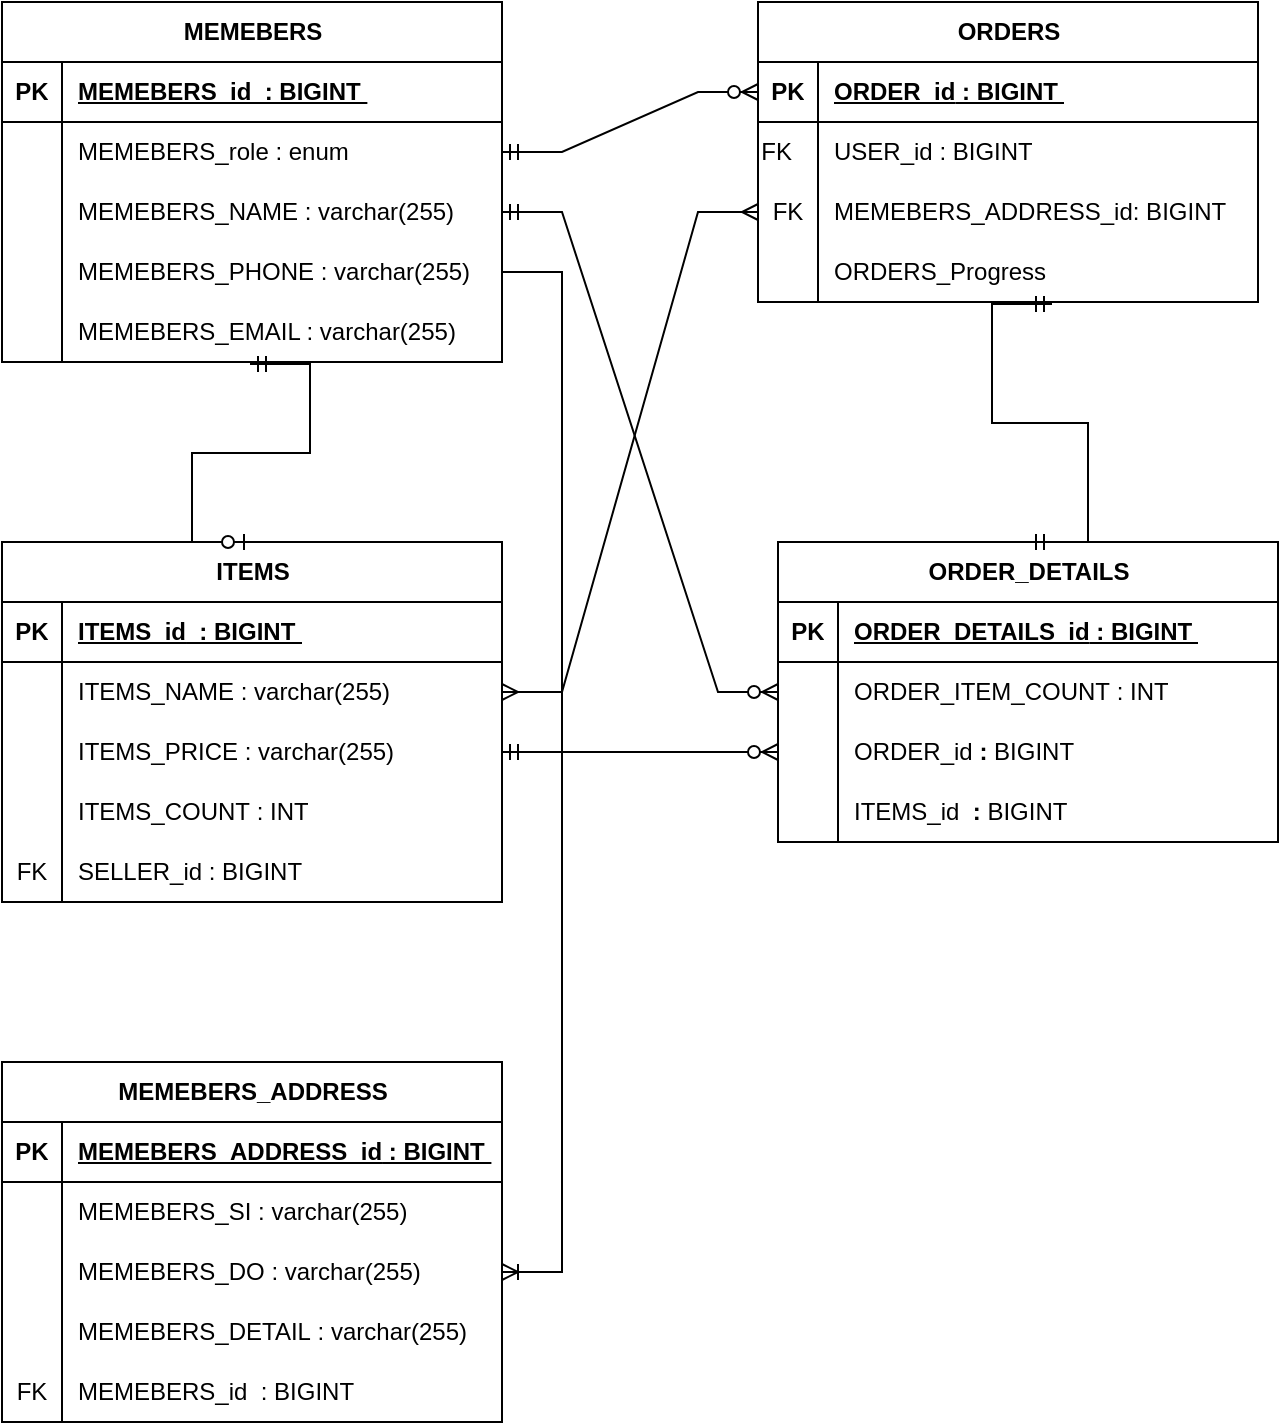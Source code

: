 <mxfile version="22.1.3" type="github" pages="2">
  <diagram id="cWvB9WcnWv_hp5rGz578" name="페이지-2">
    <mxGraphModel dx="995" dy="619" grid="1" gridSize="10" guides="1" tooltips="1" connect="1" arrows="1" fold="1" page="1" pageScale="1" pageWidth="827" pageHeight="1169" math="0" shadow="0">
      <root>
        <mxCell id="0" />
        <mxCell id="1" parent="0" />
        <mxCell id="s3wD5Ka3jSvJY78mtmWY-1" value="MEMEBERS" style="shape=table;startSize=30;container=1;collapsible=1;childLayout=tableLayout;fixedRows=1;rowLines=0;fontStyle=1;align=center;resizeLast=1;html=1;" parent="1" vertex="1">
          <mxGeometry x="82" y="100" width="250" height="180" as="geometry" />
        </mxCell>
        <mxCell id="s3wD5Ka3jSvJY78mtmWY-2" value="" style="shape=tableRow;horizontal=0;startSize=0;swimlaneHead=0;swimlaneBody=0;fillColor=none;collapsible=0;dropTarget=0;points=[[0,0.5],[1,0.5]];portConstraint=eastwest;top=0;left=0;right=0;bottom=1;" parent="s3wD5Ka3jSvJY78mtmWY-1" vertex="1">
          <mxGeometry y="30" width="250" height="30" as="geometry" />
        </mxCell>
        <mxCell id="s3wD5Ka3jSvJY78mtmWY-3" value="PK" style="shape=partialRectangle;connectable=0;fillColor=none;top=0;left=0;bottom=0;right=0;fontStyle=1;overflow=hidden;whiteSpace=wrap;html=1;" parent="s3wD5Ka3jSvJY78mtmWY-2" vertex="1">
          <mxGeometry width="30" height="30" as="geometry">
            <mxRectangle width="30" height="30" as="alternateBounds" />
          </mxGeometry>
        </mxCell>
        <mxCell id="s3wD5Ka3jSvJY78mtmWY-4" value="MEMEBERS_id&amp;nbsp; : BIGINT&amp;nbsp;" style="shape=partialRectangle;connectable=0;fillColor=none;top=0;left=0;bottom=0;right=0;align=left;spacingLeft=6;fontStyle=5;overflow=hidden;whiteSpace=wrap;html=1;" parent="s3wD5Ka3jSvJY78mtmWY-2" vertex="1">
          <mxGeometry x="30" width="220" height="30" as="geometry">
            <mxRectangle width="220" height="30" as="alternateBounds" />
          </mxGeometry>
        </mxCell>
        <mxCell id="s3wD5Ka3jSvJY78mtmWY-5" value="" style="shape=tableRow;horizontal=0;startSize=0;swimlaneHead=0;swimlaneBody=0;fillColor=none;collapsible=0;dropTarget=0;points=[[0,0.5],[1,0.5]];portConstraint=eastwest;top=0;left=0;right=0;bottom=0;" parent="s3wD5Ka3jSvJY78mtmWY-1" vertex="1">
          <mxGeometry y="60" width="250" height="30" as="geometry" />
        </mxCell>
        <mxCell id="s3wD5Ka3jSvJY78mtmWY-6" value="" style="shape=partialRectangle;connectable=0;fillColor=none;top=0;left=0;bottom=0;right=0;editable=1;overflow=hidden;whiteSpace=wrap;html=1;" parent="s3wD5Ka3jSvJY78mtmWY-5" vertex="1">
          <mxGeometry width="30" height="30" as="geometry">
            <mxRectangle width="30" height="30" as="alternateBounds" />
          </mxGeometry>
        </mxCell>
        <mxCell id="s3wD5Ka3jSvJY78mtmWY-7" value="MEMEBERS_role : enum" style="shape=partialRectangle;connectable=0;fillColor=none;top=0;left=0;bottom=0;right=0;align=left;spacingLeft=6;overflow=hidden;whiteSpace=wrap;html=1;" parent="s3wD5Ka3jSvJY78mtmWY-5" vertex="1">
          <mxGeometry x="30" width="220" height="30" as="geometry">
            <mxRectangle width="220" height="30" as="alternateBounds" />
          </mxGeometry>
        </mxCell>
        <mxCell id="s3wD5Ka3jSvJY78mtmWY-8" value="" style="shape=tableRow;horizontal=0;startSize=0;swimlaneHead=0;swimlaneBody=0;fillColor=none;collapsible=0;dropTarget=0;points=[[0,0.5],[1,0.5]];portConstraint=eastwest;top=0;left=0;right=0;bottom=0;" parent="s3wD5Ka3jSvJY78mtmWY-1" vertex="1">
          <mxGeometry y="90" width="250" height="30" as="geometry" />
        </mxCell>
        <mxCell id="s3wD5Ka3jSvJY78mtmWY-9" value="" style="shape=partialRectangle;connectable=0;fillColor=none;top=0;left=0;bottom=0;right=0;editable=1;overflow=hidden;whiteSpace=wrap;html=1;" parent="s3wD5Ka3jSvJY78mtmWY-8" vertex="1">
          <mxGeometry width="30" height="30" as="geometry">
            <mxRectangle width="30" height="30" as="alternateBounds" />
          </mxGeometry>
        </mxCell>
        <mxCell id="s3wD5Ka3jSvJY78mtmWY-10" value="MEMEBERS_NAME : varchar(255)" style="shape=partialRectangle;connectable=0;fillColor=none;top=0;left=0;bottom=0;right=0;align=left;spacingLeft=6;overflow=hidden;whiteSpace=wrap;html=1;strokeColor=#FFFFFF;" parent="s3wD5Ka3jSvJY78mtmWY-8" vertex="1">
          <mxGeometry x="30" width="220" height="30" as="geometry">
            <mxRectangle width="220" height="30" as="alternateBounds" />
          </mxGeometry>
        </mxCell>
        <mxCell id="s3wD5Ka3jSvJY78mtmWY-11" value="" style="shape=tableRow;horizontal=0;startSize=0;swimlaneHead=0;swimlaneBody=0;fillColor=none;collapsible=0;dropTarget=0;points=[[0,0.5],[1,0.5]];portConstraint=eastwest;top=0;left=0;right=0;bottom=0;" parent="s3wD5Ka3jSvJY78mtmWY-1" vertex="1">
          <mxGeometry y="120" width="250" height="30" as="geometry" />
        </mxCell>
        <mxCell id="s3wD5Ka3jSvJY78mtmWY-12" value="" style="shape=partialRectangle;connectable=0;fillColor=none;top=0;left=0;bottom=0;right=0;editable=1;overflow=hidden;whiteSpace=wrap;html=1;" parent="s3wD5Ka3jSvJY78mtmWY-11" vertex="1">
          <mxGeometry width="30" height="30" as="geometry">
            <mxRectangle width="30" height="30" as="alternateBounds" />
          </mxGeometry>
        </mxCell>
        <mxCell id="s3wD5Ka3jSvJY78mtmWY-13" value="MEMEBERS_PHONE : varchar(255)" style="shape=partialRectangle;connectable=0;fillColor=none;top=0;left=0;bottom=0;right=0;align=left;spacingLeft=6;overflow=hidden;whiteSpace=wrap;html=1;" parent="s3wD5Ka3jSvJY78mtmWY-11" vertex="1">
          <mxGeometry x="30" width="220" height="30" as="geometry">
            <mxRectangle width="220" height="30" as="alternateBounds" />
          </mxGeometry>
        </mxCell>
        <mxCell id="s3wD5Ka3jSvJY78mtmWY-14" value="" style="shape=tableRow;horizontal=0;startSize=0;swimlaneHead=0;swimlaneBody=0;fillColor=none;collapsible=0;dropTarget=0;points=[[0,0.5],[1,0.5]];portConstraint=eastwest;top=0;left=0;right=0;bottom=0;" parent="s3wD5Ka3jSvJY78mtmWY-1" vertex="1">
          <mxGeometry y="150" width="250" height="30" as="geometry" />
        </mxCell>
        <mxCell id="s3wD5Ka3jSvJY78mtmWY-15" value="" style="shape=partialRectangle;connectable=0;fillColor=none;top=0;left=0;bottom=0;right=0;editable=1;overflow=hidden;whiteSpace=wrap;html=1;" parent="s3wD5Ka3jSvJY78mtmWY-14" vertex="1">
          <mxGeometry width="30" height="30" as="geometry">
            <mxRectangle width="30" height="30" as="alternateBounds" />
          </mxGeometry>
        </mxCell>
        <mxCell id="s3wD5Ka3jSvJY78mtmWY-16" value="MEMEBERS_EMAIL : varchar(255)" style="shape=partialRectangle;connectable=0;fillColor=none;top=0;left=0;bottom=0;right=0;align=left;spacingLeft=6;overflow=hidden;whiteSpace=wrap;html=1;" parent="s3wD5Ka3jSvJY78mtmWY-14" vertex="1">
          <mxGeometry x="30" width="220" height="30" as="geometry">
            <mxRectangle width="220" height="30" as="alternateBounds" />
          </mxGeometry>
        </mxCell>
        <mxCell id="lI5NkBWsjLsQJ3-CtALw-1" value="ITEMS" style="shape=table;startSize=30;container=1;collapsible=1;childLayout=tableLayout;fixedRows=1;rowLines=0;fontStyle=1;align=center;resizeLast=1;html=1;" parent="1" vertex="1">
          <mxGeometry x="82" y="370" width="250" height="180" as="geometry" />
        </mxCell>
        <mxCell id="lI5NkBWsjLsQJ3-CtALw-2" value="" style="shape=tableRow;horizontal=0;startSize=0;swimlaneHead=0;swimlaneBody=0;fillColor=none;collapsible=0;dropTarget=0;points=[[0,0.5],[1,0.5]];portConstraint=eastwest;top=0;left=0;right=0;bottom=1;" parent="lI5NkBWsjLsQJ3-CtALw-1" vertex="1">
          <mxGeometry y="30" width="250" height="30" as="geometry" />
        </mxCell>
        <mxCell id="lI5NkBWsjLsQJ3-CtALw-3" value="PK" style="shape=partialRectangle;connectable=0;fillColor=none;top=0;left=0;bottom=0;right=0;fontStyle=1;overflow=hidden;whiteSpace=wrap;html=1;" parent="lI5NkBWsjLsQJ3-CtALw-2" vertex="1">
          <mxGeometry width="30" height="30" as="geometry">
            <mxRectangle width="30" height="30" as="alternateBounds" />
          </mxGeometry>
        </mxCell>
        <mxCell id="lI5NkBWsjLsQJ3-CtALw-4" value="ITEMS_id&lt;span style=&quot;background-color: initial;&quot;&gt;&amp;nbsp; : BIGINT&amp;nbsp;&lt;/span&gt;" style="shape=partialRectangle;connectable=0;fillColor=none;top=0;left=0;bottom=0;right=0;align=left;spacingLeft=6;fontStyle=5;overflow=hidden;whiteSpace=wrap;html=1;" parent="lI5NkBWsjLsQJ3-CtALw-2" vertex="1">
          <mxGeometry x="30" width="220" height="30" as="geometry">
            <mxRectangle width="220" height="30" as="alternateBounds" />
          </mxGeometry>
        </mxCell>
        <mxCell id="lI5NkBWsjLsQJ3-CtALw-5" value="" style="shape=tableRow;horizontal=0;startSize=0;swimlaneHead=0;swimlaneBody=0;fillColor=none;collapsible=0;dropTarget=0;points=[[0,0.5],[1,0.5]];portConstraint=eastwest;top=0;left=0;right=0;bottom=0;" parent="lI5NkBWsjLsQJ3-CtALw-1" vertex="1">
          <mxGeometry y="60" width="250" height="30" as="geometry" />
        </mxCell>
        <mxCell id="lI5NkBWsjLsQJ3-CtALw-6" value="" style="shape=partialRectangle;connectable=0;fillColor=none;top=0;left=0;bottom=0;right=0;editable=1;overflow=hidden;whiteSpace=wrap;html=1;" parent="lI5NkBWsjLsQJ3-CtALw-5" vertex="1">
          <mxGeometry width="30" height="30" as="geometry">
            <mxRectangle width="30" height="30" as="alternateBounds" />
          </mxGeometry>
        </mxCell>
        <mxCell id="lI5NkBWsjLsQJ3-CtALw-7" value="ITEMS_NAME : varchar(255)" style="shape=partialRectangle;connectable=0;fillColor=none;top=0;left=0;bottom=0;right=0;align=left;spacingLeft=6;overflow=hidden;whiteSpace=wrap;html=1;" parent="lI5NkBWsjLsQJ3-CtALw-5" vertex="1">
          <mxGeometry x="30" width="220" height="30" as="geometry">
            <mxRectangle width="220" height="30" as="alternateBounds" />
          </mxGeometry>
        </mxCell>
        <mxCell id="lI5NkBWsjLsQJ3-CtALw-8" value="" style="shape=tableRow;horizontal=0;startSize=0;swimlaneHead=0;swimlaneBody=0;fillColor=none;collapsible=0;dropTarget=0;points=[[0,0.5],[1,0.5]];portConstraint=eastwest;top=0;left=0;right=0;bottom=0;" parent="lI5NkBWsjLsQJ3-CtALw-1" vertex="1">
          <mxGeometry y="90" width="250" height="30" as="geometry" />
        </mxCell>
        <mxCell id="lI5NkBWsjLsQJ3-CtALw-9" value="" style="shape=partialRectangle;connectable=0;fillColor=none;top=0;left=0;bottom=0;right=0;editable=1;overflow=hidden;whiteSpace=wrap;html=1;" parent="lI5NkBWsjLsQJ3-CtALw-8" vertex="1">
          <mxGeometry width="30" height="30" as="geometry">
            <mxRectangle width="30" height="30" as="alternateBounds" />
          </mxGeometry>
        </mxCell>
        <mxCell id="lI5NkBWsjLsQJ3-CtALw-10" value="ITEMS_PRICE&lt;span style=&quot;background-color: initial;&quot;&gt;&amp;nbsp;: varchar(255)&lt;/span&gt;" style="shape=partialRectangle;connectable=0;fillColor=none;top=0;left=0;bottom=0;right=0;align=left;spacingLeft=6;overflow=hidden;whiteSpace=wrap;html=1;strokeColor=#FFFFFF;" parent="lI5NkBWsjLsQJ3-CtALw-8" vertex="1">
          <mxGeometry x="30" width="220" height="30" as="geometry">
            <mxRectangle width="220" height="30" as="alternateBounds" />
          </mxGeometry>
        </mxCell>
        <mxCell id="lI5NkBWsjLsQJ3-CtALw-11" value="" style="shape=tableRow;horizontal=0;startSize=0;swimlaneHead=0;swimlaneBody=0;fillColor=none;collapsible=0;dropTarget=0;points=[[0,0.5],[1,0.5]];portConstraint=eastwest;top=0;left=0;right=0;bottom=0;" parent="lI5NkBWsjLsQJ3-CtALw-1" vertex="1">
          <mxGeometry y="120" width="250" height="30" as="geometry" />
        </mxCell>
        <mxCell id="lI5NkBWsjLsQJ3-CtALw-12" value="" style="shape=partialRectangle;connectable=0;fillColor=none;top=0;left=0;bottom=0;right=0;editable=1;overflow=hidden;whiteSpace=wrap;html=1;" parent="lI5NkBWsjLsQJ3-CtALw-11" vertex="1">
          <mxGeometry width="30" height="30" as="geometry">
            <mxRectangle width="30" height="30" as="alternateBounds" />
          </mxGeometry>
        </mxCell>
        <mxCell id="lI5NkBWsjLsQJ3-CtALw-13" value="ITEMS_COUNT&lt;span style=&quot;background-color: initial;&quot;&gt;&amp;nbsp;: INT&lt;/span&gt;" style="shape=partialRectangle;connectable=0;fillColor=none;top=0;left=0;bottom=0;right=0;align=left;spacingLeft=6;overflow=hidden;whiteSpace=wrap;html=1;" parent="lI5NkBWsjLsQJ3-CtALw-11" vertex="1">
          <mxGeometry x="30" width="220" height="30" as="geometry">
            <mxRectangle width="220" height="30" as="alternateBounds" />
          </mxGeometry>
        </mxCell>
        <mxCell id="lI5NkBWsjLsQJ3-CtALw-14" value="" style="shape=tableRow;horizontal=0;startSize=0;swimlaneHead=0;swimlaneBody=0;fillColor=none;collapsible=0;dropTarget=0;points=[[0,0.5],[1,0.5]];portConstraint=eastwest;top=0;left=0;right=0;bottom=0;" parent="lI5NkBWsjLsQJ3-CtALw-1" vertex="1">
          <mxGeometry y="150" width="250" height="30" as="geometry" />
        </mxCell>
        <mxCell id="lI5NkBWsjLsQJ3-CtALw-15" value="FK" style="shape=partialRectangle;connectable=0;fillColor=none;top=0;left=0;bottom=0;right=0;editable=1;overflow=hidden;whiteSpace=wrap;html=1;" parent="lI5NkBWsjLsQJ3-CtALw-14" vertex="1">
          <mxGeometry width="30" height="30" as="geometry">
            <mxRectangle width="30" height="30" as="alternateBounds" />
          </mxGeometry>
        </mxCell>
        <mxCell id="lI5NkBWsjLsQJ3-CtALw-16" value="SELLER_id : BIGINT&amp;nbsp;" style="shape=partialRectangle;connectable=0;fillColor=none;top=0;left=0;bottom=0;right=0;align=left;spacingLeft=6;overflow=hidden;whiteSpace=wrap;html=1;" parent="lI5NkBWsjLsQJ3-CtALw-14" vertex="1">
          <mxGeometry x="30" width="220" height="30" as="geometry">
            <mxRectangle width="220" height="30" as="alternateBounds" />
          </mxGeometry>
        </mxCell>
        <mxCell id="lI5NkBWsjLsQJ3-CtALw-20" value="ORDERS" style="shape=table;startSize=30;container=1;collapsible=1;childLayout=tableLayout;fixedRows=1;rowLines=0;fontStyle=1;align=center;resizeLast=1;html=1;" parent="1" vertex="1">
          <mxGeometry x="460" y="100" width="250" height="150" as="geometry" />
        </mxCell>
        <mxCell id="lI5NkBWsjLsQJ3-CtALw-21" value="" style="shape=tableRow;horizontal=0;startSize=0;swimlaneHead=0;swimlaneBody=0;fillColor=none;collapsible=0;dropTarget=0;points=[[0,0.5],[1,0.5]];portConstraint=eastwest;top=0;left=0;right=0;bottom=1;" parent="lI5NkBWsjLsQJ3-CtALw-20" vertex="1">
          <mxGeometry y="30" width="250" height="30" as="geometry" />
        </mxCell>
        <mxCell id="lI5NkBWsjLsQJ3-CtALw-22" value="PK" style="shape=partialRectangle;connectable=0;fillColor=none;top=0;left=0;bottom=0;right=0;fontStyle=1;overflow=hidden;whiteSpace=wrap;html=1;" parent="lI5NkBWsjLsQJ3-CtALw-21" vertex="1">
          <mxGeometry width="30" height="30" as="geometry">
            <mxRectangle width="30" height="30" as="alternateBounds" />
          </mxGeometry>
        </mxCell>
        <mxCell id="lI5NkBWsjLsQJ3-CtALw-23" value="ORDER_id&lt;span style=&quot;background-color: initial;&quot;&gt;&amp;nbsp;: BIGINT&amp;nbsp;&lt;/span&gt;" style="shape=partialRectangle;connectable=0;fillColor=none;top=0;left=0;bottom=0;right=0;align=left;spacingLeft=6;fontStyle=5;overflow=hidden;whiteSpace=wrap;html=1;" parent="lI5NkBWsjLsQJ3-CtALw-21" vertex="1">
          <mxGeometry x="30" width="220" height="30" as="geometry">
            <mxRectangle width="220" height="30" as="alternateBounds" />
          </mxGeometry>
        </mxCell>
        <mxCell id="lI5NkBWsjLsQJ3-CtALw-24" value="" style="shape=tableRow;horizontal=0;startSize=0;swimlaneHead=0;swimlaneBody=0;fillColor=none;collapsible=0;dropTarget=0;points=[[0,0.5],[1,0.5]];portConstraint=eastwest;top=0;left=0;right=0;bottom=0;" parent="lI5NkBWsjLsQJ3-CtALw-20" vertex="1">
          <mxGeometry y="60" width="250" height="30" as="geometry" />
        </mxCell>
        <mxCell id="lI5NkBWsjLsQJ3-CtALw-25" value="FK&lt;span style=&quot;white-space: pre;&quot;&gt;&#x9;&lt;/span&gt;" style="shape=partialRectangle;connectable=0;fillColor=none;top=0;left=0;bottom=0;right=0;editable=1;overflow=hidden;whiteSpace=wrap;html=1;" parent="lI5NkBWsjLsQJ3-CtALw-24" vertex="1">
          <mxGeometry width="30" height="30" as="geometry">
            <mxRectangle width="30" height="30" as="alternateBounds" />
          </mxGeometry>
        </mxCell>
        <mxCell id="lI5NkBWsjLsQJ3-CtALw-26" value="USER_id : BIGINT" style="shape=partialRectangle;connectable=0;fillColor=none;top=0;left=0;bottom=0;right=0;align=left;spacingLeft=6;overflow=hidden;whiteSpace=wrap;html=1;" parent="lI5NkBWsjLsQJ3-CtALw-24" vertex="1">
          <mxGeometry x="30" width="220" height="30" as="geometry">
            <mxRectangle width="220" height="30" as="alternateBounds" />
          </mxGeometry>
        </mxCell>
        <mxCell id="lI5NkBWsjLsQJ3-CtALw-27" value="" style="shape=tableRow;horizontal=0;startSize=0;swimlaneHead=0;swimlaneBody=0;fillColor=none;collapsible=0;dropTarget=0;points=[[0,0.5],[1,0.5]];portConstraint=eastwest;top=0;left=0;right=0;bottom=0;" parent="lI5NkBWsjLsQJ3-CtALw-20" vertex="1">
          <mxGeometry y="90" width="250" height="30" as="geometry" />
        </mxCell>
        <mxCell id="lI5NkBWsjLsQJ3-CtALw-28" value="FK" style="shape=partialRectangle;connectable=0;fillColor=none;top=0;left=0;bottom=0;right=0;editable=1;overflow=hidden;whiteSpace=wrap;html=1;" parent="lI5NkBWsjLsQJ3-CtALw-27" vertex="1">
          <mxGeometry width="30" height="30" as="geometry">
            <mxRectangle width="30" height="30" as="alternateBounds" />
          </mxGeometry>
        </mxCell>
        <mxCell id="lI5NkBWsjLsQJ3-CtALw-29" value="MEMEBERS_ADDRESS_id&lt;span style=&quot;background-color: initial;&quot;&gt;: BIGINT&lt;/span&gt;" style="shape=partialRectangle;connectable=0;fillColor=none;top=0;left=0;bottom=0;right=0;align=left;spacingLeft=6;overflow=hidden;whiteSpace=wrap;html=1;strokeColor=#FFFFFF;" parent="lI5NkBWsjLsQJ3-CtALw-27" vertex="1">
          <mxGeometry x="30" width="220" height="30" as="geometry">
            <mxRectangle width="220" height="30" as="alternateBounds" />
          </mxGeometry>
        </mxCell>
        <mxCell id="lI5NkBWsjLsQJ3-CtALw-30" value="" style="shape=tableRow;horizontal=0;startSize=0;swimlaneHead=0;swimlaneBody=0;fillColor=none;collapsible=0;dropTarget=0;points=[[0,0.5],[1,0.5]];portConstraint=eastwest;top=0;left=0;right=0;bottom=0;" parent="lI5NkBWsjLsQJ3-CtALw-20" vertex="1">
          <mxGeometry y="120" width="250" height="30" as="geometry" />
        </mxCell>
        <mxCell id="lI5NkBWsjLsQJ3-CtALw-31" value="" style="shape=partialRectangle;connectable=0;fillColor=none;top=0;left=0;bottom=0;right=0;editable=1;overflow=hidden;whiteSpace=wrap;html=1;" parent="lI5NkBWsjLsQJ3-CtALw-30" vertex="1">
          <mxGeometry width="30" height="30" as="geometry">
            <mxRectangle width="30" height="30" as="alternateBounds" />
          </mxGeometry>
        </mxCell>
        <mxCell id="lI5NkBWsjLsQJ3-CtALw-32" value="ORDERS_Progress" style="shape=partialRectangle;connectable=0;fillColor=none;top=0;left=0;bottom=0;right=0;align=left;spacingLeft=6;overflow=hidden;whiteSpace=wrap;html=1;" parent="lI5NkBWsjLsQJ3-CtALw-30" vertex="1">
          <mxGeometry x="30" width="220" height="30" as="geometry">
            <mxRectangle width="220" height="30" as="alternateBounds" />
          </mxGeometry>
        </mxCell>
        <mxCell id="lI5NkBWsjLsQJ3-CtALw-36" value="ORDER_DETAILS" style="shape=table;startSize=30;container=1;collapsible=1;childLayout=tableLayout;fixedRows=1;rowLines=0;fontStyle=1;align=center;resizeLast=1;html=1;" parent="1" vertex="1">
          <mxGeometry x="470" y="370" width="250" height="150" as="geometry" />
        </mxCell>
        <mxCell id="lI5NkBWsjLsQJ3-CtALw-37" value="" style="shape=tableRow;horizontal=0;startSize=0;swimlaneHead=0;swimlaneBody=0;fillColor=none;collapsible=0;dropTarget=0;points=[[0,0.5],[1,0.5]];portConstraint=eastwest;top=0;left=0;right=0;bottom=1;" parent="lI5NkBWsjLsQJ3-CtALw-36" vertex="1">
          <mxGeometry y="30" width="250" height="30" as="geometry" />
        </mxCell>
        <mxCell id="lI5NkBWsjLsQJ3-CtALw-38" value="PK" style="shape=partialRectangle;connectable=0;fillColor=none;top=0;left=0;bottom=0;right=0;fontStyle=1;overflow=hidden;whiteSpace=wrap;html=1;" parent="lI5NkBWsjLsQJ3-CtALw-37" vertex="1">
          <mxGeometry width="30" height="30" as="geometry">
            <mxRectangle width="30" height="30" as="alternateBounds" />
          </mxGeometry>
        </mxCell>
        <mxCell id="lI5NkBWsjLsQJ3-CtALw-39" value="ORDER_DETAILS_id&lt;span style=&quot;background-color: initial;&quot;&gt;&amp;nbsp;: BIGINT&amp;nbsp;&lt;/span&gt;" style="shape=partialRectangle;connectable=0;fillColor=none;top=0;left=0;bottom=0;right=0;align=left;spacingLeft=6;fontStyle=5;overflow=hidden;whiteSpace=wrap;html=1;" parent="lI5NkBWsjLsQJ3-CtALw-37" vertex="1">
          <mxGeometry x="30" width="220" height="30" as="geometry">
            <mxRectangle width="220" height="30" as="alternateBounds" />
          </mxGeometry>
        </mxCell>
        <mxCell id="lI5NkBWsjLsQJ3-CtALw-40" value="" style="shape=tableRow;horizontal=0;startSize=0;swimlaneHead=0;swimlaneBody=0;fillColor=none;collapsible=0;dropTarget=0;points=[[0,0.5],[1,0.5]];portConstraint=eastwest;top=0;left=0;right=0;bottom=0;" parent="lI5NkBWsjLsQJ3-CtALw-36" vertex="1">
          <mxGeometry y="60" width="250" height="30" as="geometry" />
        </mxCell>
        <mxCell id="lI5NkBWsjLsQJ3-CtALw-41" value="" style="shape=partialRectangle;connectable=0;fillColor=none;top=0;left=0;bottom=0;right=0;editable=1;overflow=hidden;whiteSpace=wrap;html=1;" parent="lI5NkBWsjLsQJ3-CtALw-40" vertex="1">
          <mxGeometry width="30" height="30" as="geometry">
            <mxRectangle width="30" height="30" as="alternateBounds" />
          </mxGeometry>
        </mxCell>
        <mxCell id="lI5NkBWsjLsQJ3-CtALw-42" value="ORDER_ITEM_COUNT&amp;nbsp;: INT" style="shape=partialRectangle;connectable=0;fillColor=none;top=0;left=0;bottom=0;right=0;align=left;spacingLeft=6;overflow=hidden;whiteSpace=wrap;html=1;" parent="lI5NkBWsjLsQJ3-CtALw-40" vertex="1">
          <mxGeometry x="30" width="220" height="30" as="geometry">
            <mxRectangle width="220" height="30" as="alternateBounds" />
          </mxGeometry>
        </mxCell>
        <mxCell id="lI5NkBWsjLsQJ3-CtALw-43" value="" style="shape=tableRow;horizontal=0;startSize=0;swimlaneHead=0;swimlaneBody=0;fillColor=none;collapsible=0;dropTarget=0;points=[[0,0.5],[1,0.5]];portConstraint=eastwest;top=0;left=0;right=0;bottom=0;" parent="lI5NkBWsjLsQJ3-CtALw-36" vertex="1">
          <mxGeometry y="90" width="250" height="30" as="geometry" />
        </mxCell>
        <mxCell id="lI5NkBWsjLsQJ3-CtALw-44" value="" style="shape=partialRectangle;connectable=0;fillColor=none;top=0;left=0;bottom=0;right=0;editable=1;overflow=hidden;whiteSpace=wrap;html=1;" parent="lI5NkBWsjLsQJ3-CtALw-43" vertex="1">
          <mxGeometry width="30" height="30" as="geometry">
            <mxRectangle width="30" height="30" as="alternateBounds" />
          </mxGeometry>
        </mxCell>
        <mxCell id="lI5NkBWsjLsQJ3-CtALw-45" value="ORDER_id&lt;span style=&quot;border-color: var(--border-color); font-weight: 700; background-color: initial;&quot;&gt;&amp;nbsp;:&amp;nbsp;&lt;/span&gt;BIGINT&amp;nbsp;" style="shape=partialRectangle;connectable=0;fillColor=none;top=0;left=0;bottom=0;right=0;align=left;spacingLeft=6;overflow=hidden;whiteSpace=wrap;html=1;strokeColor=#FFFFFF;" parent="lI5NkBWsjLsQJ3-CtALw-43" vertex="1">
          <mxGeometry x="30" width="220" height="30" as="geometry">
            <mxRectangle width="220" height="30" as="alternateBounds" />
          </mxGeometry>
        </mxCell>
        <mxCell id="lI5NkBWsjLsQJ3-CtALw-46" value="" style="shape=tableRow;horizontal=0;startSize=0;swimlaneHead=0;swimlaneBody=0;fillColor=none;collapsible=0;dropTarget=0;points=[[0,0.5],[1,0.5]];portConstraint=eastwest;top=0;left=0;right=0;bottom=0;" parent="lI5NkBWsjLsQJ3-CtALw-36" vertex="1">
          <mxGeometry y="120" width="250" height="30" as="geometry" />
        </mxCell>
        <mxCell id="lI5NkBWsjLsQJ3-CtALw-47" value="" style="shape=partialRectangle;connectable=0;fillColor=none;top=0;left=0;bottom=0;right=0;editable=1;overflow=hidden;whiteSpace=wrap;html=1;" parent="lI5NkBWsjLsQJ3-CtALw-46" vertex="1">
          <mxGeometry width="30" height="30" as="geometry">
            <mxRectangle width="30" height="30" as="alternateBounds" />
          </mxGeometry>
        </mxCell>
        <mxCell id="lI5NkBWsjLsQJ3-CtALw-48" value="ITEMS_id&lt;span style=&quot;border-color: var(--border-color); font-weight: 700; background-color: initial;&quot;&gt;&amp;nbsp; :&amp;nbsp;&lt;/span&gt;BIGINT&amp;nbsp;" style="shape=partialRectangle;connectable=0;fillColor=none;top=0;left=0;bottom=0;right=0;align=left;spacingLeft=6;overflow=hidden;whiteSpace=wrap;html=1;" parent="lI5NkBWsjLsQJ3-CtALw-46" vertex="1">
          <mxGeometry x="30" width="220" height="30" as="geometry">
            <mxRectangle width="220" height="30" as="alternateBounds" />
          </mxGeometry>
        </mxCell>
        <mxCell id="lI5NkBWsjLsQJ3-CtALw-52" value="MEMEBERS_ADDRESS" style="shape=table;startSize=30;container=1;collapsible=1;childLayout=tableLayout;fixedRows=1;rowLines=0;fontStyle=1;align=center;resizeLast=1;html=1;" parent="1" vertex="1">
          <mxGeometry x="82" y="630" width="250" height="180" as="geometry" />
        </mxCell>
        <mxCell id="lI5NkBWsjLsQJ3-CtALw-53" value="" style="shape=tableRow;horizontal=0;startSize=0;swimlaneHead=0;swimlaneBody=0;fillColor=none;collapsible=0;dropTarget=0;points=[[0,0.5],[1,0.5]];portConstraint=eastwest;top=0;left=0;right=0;bottom=1;" parent="lI5NkBWsjLsQJ3-CtALw-52" vertex="1">
          <mxGeometry y="30" width="250" height="30" as="geometry" />
        </mxCell>
        <mxCell id="lI5NkBWsjLsQJ3-CtALw-54" value="PK" style="shape=partialRectangle;connectable=0;fillColor=none;top=0;left=0;bottom=0;right=0;fontStyle=1;overflow=hidden;whiteSpace=wrap;html=1;" parent="lI5NkBWsjLsQJ3-CtALw-53" vertex="1">
          <mxGeometry width="30" height="30" as="geometry">
            <mxRectangle width="30" height="30" as="alternateBounds" />
          </mxGeometry>
        </mxCell>
        <mxCell id="lI5NkBWsjLsQJ3-CtALw-55" value="MEMEBERS_ADDRESS_id&lt;span style=&quot;background-color: initial;&quot;&gt;&amp;nbsp;: BIGINT&amp;nbsp;&lt;/span&gt;" style="shape=partialRectangle;connectable=0;fillColor=none;top=0;left=0;bottom=0;right=0;align=left;spacingLeft=6;fontStyle=5;overflow=hidden;whiteSpace=wrap;html=1;" parent="lI5NkBWsjLsQJ3-CtALw-53" vertex="1">
          <mxGeometry x="30" width="220" height="30" as="geometry">
            <mxRectangle width="220" height="30" as="alternateBounds" />
          </mxGeometry>
        </mxCell>
        <mxCell id="lI5NkBWsjLsQJ3-CtALw-56" value="" style="shape=tableRow;horizontal=0;startSize=0;swimlaneHead=0;swimlaneBody=0;fillColor=none;collapsible=0;dropTarget=0;points=[[0,0.5],[1,0.5]];portConstraint=eastwest;top=0;left=0;right=0;bottom=0;" parent="lI5NkBWsjLsQJ3-CtALw-52" vertex="1">
          <mxGeometry y="60" width="250" height="30" as="geometry" />
        </mxCell>
        <mxCell id="lI5NkBWsjLsQJ3-CtALw-57" value="" style="shape=partialRectangle;connectable=0;fillColor=none;top=0;left=0;bottom=0;right=0;editable=1;overflow=hidden;whiteSpace=wrap;html=1;" parent="lI5NkBWsjLsQJ3-CtALw-56" vertex="1">
          <mxGeometry width="30" height="30" as="geometry">
            <mxRectangle width="30" height="30" as="alternateBounds" />
          </mxGeometry>
        </mxCell>
        <mxCell id="lI5NkBWsjLsQJ3-CtALw-58" value="MEMEBERS_SI&amp;nbsp;: varchar(255)" style="shape=partialRectangle;connectable=0;fillColor=none;top=0;left=0;bottom=0;right=0;align=left;spacingLeft=6;overflow=hidden;whiteSpace=wrap;html=1;" parent="lI5NkBWsjLsQJ3-CtALw-56" vertex="1">
          <mxGeometry x="30" width="220" height="30" as="geometry">
            <mxRectangle width="220" height="30" as="alternateBounds" />
          </mxGeometry>
        </mxCell>
        <mxCell id="lI5NkBWsjLsQJ3-CtALw-59" value="" style="shape=tableRow;horizontal=0;startSize=0;swimlaneHead=0;swimlaneBody=0;fillColor=none;collapsible=0;dropTarget=0;points=[[0,0.5],[1,0.5]];portConstraint=eastwest;top=0;left=0;right=0;bottom=0;" parent="lI5NkBWsjLsQJ3-CtALw-52" vertex="1">
          <mxGeometry y="90" width="250" height="30" as="geometry" />
        </mxCell>
        <mxCell id="lI5NkBWsjLsQJ3-CtALw-60" value="" style="shape=partialRectangle;connectable=0;fillColor=none;top=0;left=0;bottom=0;right=0;editable=1;overflow=hidden;whiteSpace=wrap;html=1;" parent="lI5NkBWsjLsQJ3-CtALw-59" vertex="1">
          <mxGeometry width="30" height="30" as="geometry">
            <mxRectangle width="30" height="30" as="alternateBounds" />
          </mxGeometry>
        </mxCell>
        <mxCell id="lI5NkBWsjLsQJ3-CtALw-61" value="MEMEBERS_DO&lt;span style=&quot;background-color: initial;&quot;&gt;&amp;nbsp;: varchar(255)&lt;/span&gt;" style="shape=partialRectangle;connectable=0;fillColor=none;top=0;left=0;bottom=0;right=0;align=left;spacingLeft=6;overflow=hidden;whiteSpace=wrap;html=1;strokeColor=#FFFFFF;" parent="lI5NkBWsjLsQJ3-CtALw-59" vertex="1">
          <mxGeometry x="30" width="220" height="30" as="geometry">
            <mxRectangle width="220" height="30" as="alternateBounds" />
          </mxGeometry>
        </mxCell>
        <mxCell id="lI5NkBWsjLsQJ3-CtALw-62" value="" style="shape=tableRow;horizontal=0;startSize=0;swimlaneHead=0;swimlaneBody=0;fillColor=none;collapsible=0;dropTarget=0;points=[[0,0.5],[1,0.5]];portConstraint=eastwest;top=0;left=0;right=0;bottom=0;" parent="lI5NkBWsjLsQJ3-CtALw-52" vertex="1">
          <mxGeometry y="120" width="250" height="30" as="geometry" />
        </mxCell>
        <mxCell id="lI5NkBWsjLsQJ3-CtALw-63" value="" style="shape=partialRectangle;connectable=0;fillColor=none;top=0;left=0;bottom=0;right=0;editable=1;overflow=hidden;whiteSpace=wrap;html=1;" parent="lI5NkBWsjLsQJ3-CtALw-62" vertex="1">
          <mxGeometry width="30" height="30" as="geometry">
            <mxRectangle width="30" height="30" as="alternateBounds" />
          </mxGeometry>
        </mxCell>
        <mxCell id="lI5NkBWsjLsQJ3-CtALw-64" value="MEMEBERS_DETAIL&amp;nbsp;: varchar(255)" style="shape=partialRectangle;connectable=0;fillColor=none;top=0;left=0;bottom=0;right=0;align=left;spacingLeft=6;overflow=hidden;whiteSpace=wrap;html=1;" parent="lI5NkBWsjLsQJ3-CtALw-62" vertex="1">
          <mxGeometry x="30" width="220" height="30" as="geometry">
            <mxRectangle width="220" height="30" as="alternateBounds" />
          </mxGeometry>
        </mxCell>
        <mxCell id="lI5NkBWsjLsQJ3-CtALw-65" value="" style="shape=tableRow;horizontal=0;startSize=0;swimlaneHead=0;swimlaneBody=0;fillColor=none;collapsible=0;dropTarget=0;points=[[0,0.5],[1,0.5]];portConstraint=eastwest;top=0;left=0;right=0;bottom=0;" parent="lI5NkBWsjLsQJ3-CtALw-52" vertex="1">
          <mxGeometry y="150" width="250" height="30" as="geometry" />
        </mxCell>
        <mxCell id="lI5NkBWsjLsQJ3-CtALw-66" value="FK" style="shape=partialRectangle;connectable=0;fillColor=none;top=0;left=0;bottom=0;right=0;editable=1;overflow=hidden;whiteSpace=wrap;html=1;" parent="lI5NkBWsjLsQJ3-CtALw-65" vertex="1">
          <mxGeometry width="30" height="30" as="geometry">
            <mxRectangle width="30" height="30" as="alternateBounds" />
          </mxGeometry>
        </mxCell>
        <mxCell id="lI5NkBWsjLsQJ3-CtALw-67" value="MEMEBERS_id&amp;nbsp; : BIGINT&amp;nbsp;" style="shape=partialRectangle;connectable=0;fillColor=none;top=0;left=0;bottom=0;right=0;align=left;spacingLeft=6;overflow=hidden;whiteSpace=wrap;html=1;" parent="lI5NkBWsjLsQJ3-CtALw-65" vertex="1">
          <mxGeometry x="30" width="220" height="30" as="geometry">
            <mxRectangle width="220" height="30" as="alternateBounds" />
          </mxGeometry>
        </mxCell>
        <mxCell id="lI5NkBWsjLsQJ3-CtALw-72" value="" style="edgeStyle=entityRelationEdgeStyle;fontSize=12;html=1;endArrow=ERzeroToOne;startArrow=ERmandOne;rounded=0;exitX=0.496;exitY=1.033;exitDx=0;exitDy=0;exitPerimeter=0;entryX=0.5;entryY=0;entryDx=0;entryDy=0;" parent="1" source="s3wD5Ka3jSvJY78mtmWY-14" target="lI5NkBWsjLsQJ3-CtALw-1" edge="1">
          <mxGeometry width="100" height="100" relative="1" as="geometry">
            <mxPoint x="10" y="110" as="sourcePoint" />
            <mxPoint x="70" y="420" as="targetPoint" />
            <Array as="points">
              <mxPoint x="50" y="120" />
              <mxPoint x="410" y="280" />
              <mxPoint x="60" y="190" />
              <mxPoint x="70" y="190" />
              <mxPoint x="80" y="310" />
              <mxPoint x="60" y="340" />
              <mxPoint x="380" y="280" />
            </Array>
          </mxGeometry>
        </mxCell>
        <mxCell id="lI5NkBWsjLsQJ3-CtALw-76" value="" style="edgeStyle=entityRelationEdgeStyle;fontSize=12;html=1;endArrow=ERzeroToMany;startArrow=ERmandOne;rounded=0;exitX=1;exitY=0.5;exitDx=0;exitDy=0;entryX=0;entryY=0.5;entryDx=0;entryDy=0;" parent="1" source="s3wD5Ka3jSvJY78mtmWY-5" target="lI5NkBWsjLsQJ3-CtALw-21" edge="1">
          <mxGeometry width="100" height="100" relative="1" as="geometry">
            <mxPoint x="690" y="520" as="sourcePoint" />
            <mxPoint x="790" y="420" as="targetPoint" />
          </mxGeometry>
        </mxCell>
        <mxCell id="lI5NkBWsjLsQJ3-CtALw-77" value="" style="edgeStyle=entityRelationEdgeStyle;fontSize=12;html=1;endArrow=ERzeroToMany;startArrow=ERmandOne;rounded=0;exitX=1;exitY=0.5;exitDx=0;exitDy=0;" parent="1" source="s3wD5Ka3jSvJY78mtmWY-8" target="lI5NkBWsjLsQJ3-CtALw-36" edge="1">
          <mxGeometry width="100" height="100" relative="1" as="geometry">
            <mxPoint x="342" y="155" as="sourcePoint" />
            <mxPoint x="470" y="155" as="targetPoint" />
          </mxGeometry>
        </mxCell>
        <mxCell id="lI5NkBWsjLsQJ3-CtALw-78" value="" style="edgeStyle=entityRelationEdgeStyle;fontSize=12;html=1;endArrow=ERoneToMany;rounded=0;exitX=1;exitY=0.5;exitDx=0;exitDy=0;entryX=1;entryY=0.5;entryDx=0;entryDy=0;" parent="1" source="s3wD5Ka3jSvJY78mtmWY-11" target="lI5NkBWsjLsQJ3-CtALw-59" edge="1">
          <mxGeometry width="100" height="100" relative="1" as="geometry">
            <mxPoint x="690" y="520" as="sourcePoint" />
            <mxPoint x="790" y="420" as="targetPoint" />
          </mxGeometry>
        </mxCell>
        <mxCell id="lI5NkBWsjLsQJ3-CtALw-79" value="" style="edgeStyle=entityRelationEdgeStyle;fontSize=12;html=1;endArrow=ERmany;startArrow=ERmany;rounded=0;entryX=0;entryY=0.5;entryDx=0;entryDy=0;exitX=1;exitY=0.5;exitDx=0;exitDy=0;" parent="1" source="lI5NkBWsjLsQJ3-CtALw-5" target="lI5NkBWsjLsQJ3-CtALw-27" edge="1">
          <mxGeometry width="100" height="100" relative="1" as="geometry">
            <mxPoint x="690" y="420" as="sourcePoint" />
            <mxPoint x="790" y="320" as="targetPoint" />
          </mxGeometry>
        </mxCell>
        <mxCell id="C_Vv8PqXcUv0CMQw_Lm_-2" value="" style="edgeStyle=entityRelationEdgeStyle;fontSize=12;html=1;endArrow=ERmandOne;startArrow=ERmandOne;rounded=0;exitX=0.588;exitY=1.033;exitDx=0;exitDy=0;exitPerimeter=0;entryX=0.5;entryY=0;entryDx=0;entryDy=0;" edge="1" parent="1" source="lI5NkBWsjLsQJ3-CtALw-30" target="lI5NkBWsjLsQJ3-CtALw-36">
          <mxGeometry width="100" height="100" relative="1" as="geometry">
            <mxPoint x="330" y="250" as="sourcePoint" />
            <mxPoint x="430" y="150" as="targetPoint" />
          </mxGeometry>
        </mxCell>
        <mxCell id="C_Vv8PqXcUv0CMQw_Lm_-3" value="" style="edgeStyle=entityRelationEdgeStyle;fontSize=12;html=1;endArrow=ERzeroToMany;startArrow=ERmandOne;rounded=0;exitX=1;exitY=0.5;exitDx=0;exitDy=0;entryX=0;entryY=0.5;entryDx=0;entryDy=0;" edge="1" parent="1" source="lI5NkBWsjLsQJ3-CtALw-8" target="lI5NkBWsjLsQJ3-CtALw-43">
          <mxGeometry width="100" height="100" relative="1" as="geometry">
            <mxPoint x="330" y="350" as="sourcePoint" />
            <mxPoint x="430" y="250" as="targetPoint" />
          </mxGeometry>
        </mxCell>
      </root>
    </mxGraphModel>
  </diagram>
  <diagram name="board" id="WLKYYc4sZlAXk6cGgWqA">
    <mxGraphModel dx="995" dy="619" grid="1" gridSize="10" guides="1" tooltips="1" connect="1" arrows="1" fold="1" page="1" pageScale="1" pageWidth="827" pageHeight="1169" math="0" shadow="0">
      <root>
        <mxCell id="0" />
        <mxCell id="1" parent="0" />
        <mxCell id="DN535PrDPL4g8HGj7ArQ-13" style="edgeStyle=orthogonalEdgeStyle;rounded=0;orthogonalLoop=1;jettySize=auto;html=1;entryX=0.5;entryY=1;entryDx=0;entryDy=0;exitX=0.558;exitY=-0.033;exitDx=0;exitDy=0;exitPerimeter=0;" parent="1" source="DN535PrDPL4g8HGj7ArQ-3" target="aIL6StoLtui3CLpilSAT-4" edge="1">
          <mxGeometry relative="1" as="geometry">
            <mxPoint x="360" y="250" as="sourcePoint" />
            <Array as="points">
              <mxPoint x="430" y="339" />
              <mxPoint x="430" y="230" />
            </Array>
          </mxGeometry>
        </mxCell>
        <mxCell id="aIL6StoLtui3CLpilSAT-4" value="id" style="ellipse;whiteSpace=wrap;html=1;align=center;fontStyle=4;" parent="1" vertex="1">
          <mxGeometry x="263" y="190" width="100" height="40" as="geometry" />
        </mxCell>
        <mxCell id="aIL6StoLtui3CLpilSAT-5" value="id" style="ellipse;whiteSpace=wrap;html=1;align=center;fontStyle=4;" parent="1" vertex="1">
          <mxGeometry x="620" y="200" width="100" height="40" as="geometry" />
        </mxCell>
        <mxCell id="aIL6StoLtui3CLpilSAT-7" value="" style="edgeStyle=entityRelationEdgeStyle;fontSize=12;html=1;endArrow=ERzeroToMany;endFill=1;rounded=0;entryX=0;entryY=0.5;entryDx=0;entryDy=0;" parent="1" edge="1">
          <mxGeometry width="100" height="100" relative="1" as="geometry">
            <mxPoint x="483" y="120" as="sourcePoint" />
            <mxPoint x="573" y="120" as="targetPoint" />
            <Array as="points">
              <mxPoint x="573" y="120" />
            </Array>
          </mxGeometry>
        </mxCell>
        <mxCell id="aIL6StoLtui3CLpilSAT-19" value="auhtor" style="whiteSpace=wrap;html=1;align=center;" parent="1" vertex="1">
          <mxGeometry x="183" y="100" width="100" height="40" as="geometry" />
        </mxCell>
        <mxCell id="aIL6StoLtui3CLpilSAT-22" value="post" style="whiteSpace=wrap;html=1;align=center;" parent="1" vertex="1">
          <mxGeometry x="573" y="100" width="100" height="40" as="geometry" />
        </mxCell>
        <mxCell id="aIL6StoLtui3CLpilSAT-23" value="글쓰기" style="shape=rhombus;perimeter=rhombusPerimeter;whiteSpace=wrap;html=1;align=center;" parent="1" vertex="1">
          <mxGeometry x="347" y="90" width="146" height="60" as="geometry" />
        </mxCell>
        <mxCell id="aIL6StoLtui3CLpilSAT-26" value="" style="endArrow=none;html=1;rounded=0;exitX=0.812;exitY=1.008;exitDx=0;exitDy=0;exitPerimeter=0;" parent="1" source="aIL6StoLtui3CLpilSAT-19" target="aIL6StoLtui3CLpilSAT-4" edge="1">
          <mxGeometry relative="1" as="geometry">
            <mxPoint x="313" y="290" as="sourcePoint" />
            <mxPoint x="473" y="290" as="targetPoint" />
          </mxGeometry>
        </mxCell>
        <mxCell id="aIL6StoLtui3CLpilSAT-27" value="name" style="ellipse;whiteSpace=wrap;html=1;align=center;" parent="1" vertex="1">
          <mxGeometry x="153" y="20" width="100" height="40" as="geometry" />
        </mxCell>
        <mxCell id="aIL6StoLtui3CLpilSAT-28" value="email" style="ellipse;whiteSpace=wrap;html=1;align=center;" parent="1" vertex="1">
          <mxGeometry x="43" y="20" width="100" height="40" as="geometry" />
        </mxCell>
        <mxCell id="aIL6StoLtui3CLpilSAT-29" value="password" style="ellipse;whiteSpace=wrap;html=1;align=center;" parent="1" vertex="1">
          <mxGeometry x="23" y="90" width="100" height="40" as="geometry" />
        </mxCell>
        <mxCell id="aIL6StoLtui3CLpilSAT-30" value="role" style="ellipse;whiteSpace=wrap;html=1;align=center;" parent="1" vertex="1">
          <mxGeometry x="33" y="160" width="100" height="40" as="geometry" />
        </mxCell>
        <mxCell id="aIL6StoLtui3CLpilSAT-31" value="address" style="ellipse;whiteSpace=wrap;html=1;align=center;" parent="1" vertex="1">
          <mxGeometry x="143" y="190" width="100" height="40" as="geometry" />
        </mxCell>
        <mxCell id="aIL6StoLtui3CLpilSAT-32" value="age" style="ellipse;whiteSpace=wrap;html=1;align=center;" parent="1" vertex="1">
          <mxGeometry x="300" y="20" width="100" height="40" as="geometry" />
        </mxCell>
        <mxCell id="aIL6StoLtui3CLpilSAT-37" value="content" style="ellipse;whiteSpace=wrap;html=1;align=center;" parent="1" vertex="1">
          <mxGeometry x="703" y="90" width="100" height="40" as="geometry" />
        </mxCell>
        <mxCell id="aIL6StoLtui3CLpilSAT-38" value="title" style="ellipse;whiteSpace=wrap;html=1;align=center;" parent="1" vertex="1">
          <mxGeometry x="703" y="150" width="100" height="40" as="geometry" />
        </mxCell>
        <mxCell id="aIL6StoLtui3CLpilSAT-40" value="price" style="ellipse;whiteSpace=wrap;html=1;align=center;" parent="1" vertex="1">
          <mxGeometry x="493" y="20" width="100" height="40" as="geometry" />
        </mxCell>
        <mxCell id="aIL6StoLtui3CLpilSAT-41" value="created_at" style="ellipse;whiteSpace=wrap;html=1;align=center;" parent="1" vertex="1">
          <mxGeometry x="633" y="20" width="100" height="40" as="geometry" />
        </mxCell>
        <mxCell id="aIL6StoLtui3CLpilSAT-43" value="" style="endArrow=none;html=1;rounded=0;exitX=0.5;exitY=0;exitDx=0;exitDy=0;entryX=0.5;entryY=1;entryDx=0;entryDy=0;" parent="1" source="aIL6StoLtui3CLpilSAT-19" target="aIL6StoLtui3CLpilSAT-27" edge="1">
          <mxGeometry relative="1" as="geometry">
            <mxPoint x="243" y="110" as="sourcePoint" />
            <mxPoint x="323" y="70" as="targetPoint" />
          </mxGeometry>
        </mxCell>
        <mxCell id="aIL6StoLtui3CLpilSAT-44" value="" style="endArrow=none;html=1;rounded=0;exitX=0.25;exitY=0;exitDx=0;exitDy=0;entryX=1;entryY=1;entryDx=0;entryDy=0;" parent="1" source="aIL6StoLtui3CLpilSAT-19" target="aIL6StoLtui3CLpilSAT-28" edge="1">
          <mxGeometry relative="1" as="geometry">
            <mxPoint x="253" y="120" as="sourcePoint" />
            <mxPoint x="333" y="80" as="targetPoint" />
          </mxGeometry>
        </mxCell>
        <mxCell id="aIL6StoLtui3CLpilSAT-45" value="" style="endArrow=none;html=1;rounded=0;entryX=1;entryY=0.5;entryDx=0;entryDy=0;" parent="1" target="aIL6StoLtui3CLpilSAT-29" edge="1">
          <mxGeometry relative="1" as="geometry">
            <mxPoint x="183" y="120" as="sourcePoint" />
            <mxPoint x="343" y="90" as="targetPoint" />
          </mxGeometry>
        </mxCell>
        <mxCell id="aIL6StoLtui3CLpilSAT-46" value="" style="endArrow=none;html=1;rounded=0;exitX=0;exitY=1;exitDx=0;exitDy=0;entryX=1;entryY=0;entryDx=0;entryDy=0;" parent="1" source="aIL6StoLtui3CLpilSAT-19" target="aIL6StoLtui3CLpilSAT-30" edge="1">
          <mxGeometry relative="1" as="geometry">
            <mxPoint x="273" y="140" as="sourcePoint" />
            <mxPoint x="353" y="100" as="targetPoint" />
          </mxGeometry>
        </mxCell>
        <mxCell id="aIL6StoLtui3CLpilSAT-47" value="" style="endArrow=none;html=1;rounded=0;exitX=0.5;exitY=0;exitDx=0;exitDy=0;entryX=0.4;entryY=1.019;entryDx=0;entryDy=0;entryPerimeter=0;" parent="1" source="aIL6StoLtui3CLpilSAT-31" target="aIL6StoLtui3CLpilSAT-19" edge="1">
          <mxGeometry relative="1" as="geometry">
            <mxPoint x="283" y="150" as="sourcePoint" />
            <mxPoint x="363" y="110" as="targetPoint" />
          </mxGeometry>
        </mxCell>
        <mxCell id="aIL6StoLtui3CLpilSAT-48" value="" style="endArrow=none;html=1;rounded=0;exitX=0.812;exitY=-0.033;exitDx=0;exitDy=0;exitPerimeter=0;" parent="1" source="aIL6StoLtui3CLpilSAT-19" target="aIL6StoLtui3CLpilSAT-32" edge="1">
          <mxGeometry relative="1" as="geometry">
            <mxPoint x="293" y="160" as="sourcePoint" />
            <mxPoint x="373" y="120" as="targetPoint" />
          </mxGeometry>
        </mxCell>
        <mxCell id="aIL6StoLtui3CLpilSAT-49" value="" style="endArrow=none;html=1;rounded=0;entryX=1;entryY=0.5;entryDx=0;entryDy=0;" parent="1" target="aIL6StoLtui3CLpilSAT-61" edge="1">
          <mxGeometry relative="1" as="geometry">
            <mxPoint x="600" y="140" as="sourcePoint" />
            <mxPoint x="383" y="130" as="targetPoint" />
          </mxGeometry>
        </mxCell>
        <mxCell id="aIL6StoLtui3CLpilSAT-50" value="" style="endArrow=none;html=1;rounded=0;exitX=1;exitY=0.5;exitDx=0;exitDy=0;entryX=0;entryY=0.5;entryDx=0;entryDy=0;" parent="1" source="aIL6StoLtui3CLpilSAT-22" target="aIL6StoLtui3CLpilSAT-37" edge="1">
          <mxGeometry relative="1" as="geometry">
            <mxPoint x="623" y="110" as="sourcePoint" />
            <mxPoint x="703" y="70" as="targetPoint" />
          </mxGeometry>
        </mxCell>
        <mxCell id="aIL6StoLtui3CLpilSAT-51" value="" style="endArrow=none;html=1;rounded=0;exitX=0.5;exitY=0;exitDx=0;exitDy=0;entryX=0.5;entryY=1;entryDx=0;entryDy=0;" parent="1" source="aIL6StoLtui3CLpilSAT-22" target="aIL6StoLtui3CLpilSAT-41" edge="1">
          <mxGeometry relative="1" as="geometry">
            <mxPoint x="633" y="120" as="sourcePoint" />
            <mxPoint x="713" y="80" as="targetPoint" />
          </mxGeometry>
        </mxCell>
        <mxCell id="aIL6StoLtui3CLpilSAT-52" value="" style="endArrow=none;html=1;rounded=0;exitX=0;exitY=0.25;exitDx=0;exitDy=0;entryX=1;entryY=1;entryDx=0;entryDy=0;exitPerimeter=0;" parent="1" source="aIL6StoLtui3CLpilSAT-38" target="aIL6StoLtui3CLpilSAT-22" edge="1">
          <mxGeometry relative="1" as="geometry">
            <mxPoint x="643" y="130" as="sourcePoint" />
            <mxPoint x="723" y="90" as="targetPoint" />
          </mxGeometry>
        </mxCell>
        <mxCell id="aIL6StoLtui3CLpilSAT-53" value="" style="endArrow=none;html=1;rounded=0;entryX=0.5;entryY=0;entryDx=0;entryDy=0;exitX=0.633;exitY=1.019;exitDx=0;exitDy=0;exitPerimeter=0;" parent="1" source="aIL6StoLtui3CLpilSAT-22" target="aIL6StoLtui3CLpilSAT-5" edge="1">
          <mxGeometry relative="1" as="geometry">
            <mxPoint x="643" y="150" as="sourcePoint" />
            <mxPoint x="653" y="178.56" as="targetPoint" />
          </mxGeometry>
        </mxCell>
        <mxCell id="aIL6StoLtui3CLpilSAT-54" value="" style="endArrow=none;html=1;rounded=0;exitX=0.76;exitY=1.05;exitDx=0;exitDy=0;entryX=0.178;entryY=0.05;entryDx=0;entryDy=0;exitPerimeter=0;entryPerimeter=0;" parent="1" source="aIL6StoLtui3CLpilSAT-40" target="aIL6StoLtui3CLpilSAT-22" edge="1">
          <mxGeometry relative="1" as="geometry">
            <mxPoint x="663" y="150" as="sourcePoint" />
            <mxPoint x="743" y="110" as="targetPoint" />
          </mxGeometry>
        </mxCell>
        <mxCell id="DN535PrDPL4g8HGj7ArQ-15" style="edgeStyle=orthogonalEdgeStyle;rounded=0;orthogonalLoop=1;jettySize=auto;html=1;exitX=0;exitY=0;exitDx=0;exitDy=0;entryX=1;entryY=0;entryDx=0;entryDy=0;" parent="1" source="aIL6StoLtui3CLpilSAT-61" target="aIL6StoLtui3CLpilSAT-4" edge="1">
          <mxGeometry relative="1" as="geometry" />
        </mxCell>
        <mxCell id="aIL6StoLtui3CLpilSAT-61" value="auth_id" style="ellipse;whiteSpace=wrap;html=1;align=center;" parent="1" vertex="1">
          <mxGeometry x="478" y="190" width="100" height="40" as="geometry" />
        </mxCell>
        <mxCell id="aIL6StoLtui3CLpilSAT-63" value="" style="edgeStyle=entityRelationEdgeStyle;fontSize=12;html=1;endArrow=ERzeroToOne;endFill=1;rounded=0;entryX=1;entryY=0.5;entryDx=0;entryDy=0;exitX=0;exitY=0.5;exitDx=0;exitDy=0;" parent="1" source="aIL6StoLtui3CLpilSAT-23" target="aIL6StoLtui3CLpilSAT-19" edge="1">
          <mxGeometry width="100" height="100" relative="1" as="geometry">
            <mxPoint x="260" y="290" as="sourcePoint" />
            <mxPoint x="360" y="190" as="targetPoint" />
          </mxGeometry>
        </mxCell>
        <mxCell id="gIYqlTLOI5B5svs59ngF-2" value="author" style="shape=table;startSize=30;container=1;collapsible=1;childLayout=tableLayout;fixedRows=1;rowLines=0;fontStyle=1;align=center;resizeLast=1;html=1;" parent="1" vertex="1">
          <mxGeometry x="160" y="570" width="180" height="240" as="geometry" />
        </mxCell>
        <mxCell id="gIYqlTLOI5B5svs59ngF-3" value="" style="shape=tableRow;horizontal=0;startSize=0;swimlaneHead=0;swimlaneBody=0;fillColor=none;collapsible=0;dropTarget=0;points=[[0,0.5],[1,0.5]];portConstraint=eastwest;top=0;left=0;right=0;bottom=1;" parent="gIYqlTLOI5B5svs59ngF-2" vertex="1">
          <mxGeometry y="30" width="180" height="30" as="geometry" />
        </mxCell>
        <mxCell id="gIYqlTLOI5B5svs59ngF-4" value="PK" style="shape=partialRectangle;connectable=0;fillColor=none;top=0;left=0;bottom=0;right=0;fontStyle=1;overflow=hidden;whiteSpace=wrap;html=1;" parent="gIYqlTLOI5B5svs59ngF-3" vertex="1">
          <mxGeometry width="30" height="30" as="geometry">
            <mxRectangle width="30" height="30" as="alternateBounds" />
          </mxGeometry>
        </mxCell>
        <mxCell id="gIYqlTLOI5B5svs59ngF-5" value="id: int" style="shape=partialRectangle;connectable=0;fillColor=none;top=0;left=0;bottom=0;right=0;align=left;spacingLeft=6;fontStyle=5;overflow=hidden;whiteSpace=wrap;html=1;" parent="gIYqlTLOI5B5svs59ngF-3" vertex="1">
          <mxGeometry x="30" width="150" height="30" as="geometry">
            <mxRectangle width="150" height="30" as="alternateBounds" />
          </mxGeometry>
        </mxCell>
        <mxCell id="gIYqlTLOI5B5svs59ngF-6" value="" style="shape=tableRow;horizontal=0;startSize=0;swimlaneHead=0;swimlaneBody=0;fillColor=none;collapsible=0;dropTarget=0;points=[[0,0.5],[1,0.5]];portConstraint=eastwest;top=0;left=0;right=0;bottom=0;" parent="gIYqlTLOI5B5svs59ngF-2" vertex="1">
          <mxGeometry y="60" width="180" height="30" as="geometry" />
        </mxCell>
        <mxCell id="gIYqlTLOI5B5svs59ngF-7" value="" style="shape=partialRectangle;connectable=0;fillColor=none;top=0;left=0;bottom=0;right=0;editable=1;overflow=hidden;whiteSpace=wrap;html=1;" parent="gIYqlTLOI5B5svs59ngF-6" vertex="1">
          <mxGeometry width="30" height="30" as="geometry">
            <mxRectangle width="30" height="30" as="alternateBounds" />
          </mxGeometry>
        </mxCell>
        <mxCell id="gIYqlTLOI5B5svs59ngF-8" value="name : varchar(100)" style="shape=partialRectangle;connectable=0;fillColor=none;top=0;left=0;bottom=0;right=0;align=left;spacingLeft=6;overflow=hidden;whiteSpace=wrap;html=1;" parent="gIYqlTLOI5B5svs59ngF-6" vertex="1">
          <mxGeometry x="30" width="150" height="30" as="geometry">
            <mxRectangle width="150" height="30" as="alternateBounds" />
          </mxGeometry>
        </mxCell>
        <mxCell id="gIYqlTLOI5B5svs59ngF-9" value="" style="shape=tableRow;horizontal=0;startSize=0;swimlaneHead=0;swimlaneBody=0;fillColor=none;collapsible=0;dropTarget=0;points=[[0,0.5],[1,0.5]];portConstraint=eastwest;top=0;left=0;right=0;bottom=0;" parent="gIYqlTLOI5B5svs59ngF-2" vertex="1">
          <mxGeometry y="90" width="180" height="30" as="geometry" />
        </mxCell>
        <mxCell id="gIYqlTLOI5B5svs59ngF-10" value="" style="shape=partialRectangle;connectable=0;fillColor=none;top=0;left=0;bottom=0;right=0;editable=1;overflow=hidden;whiteSpace=wrap;html=1;" parent="gIYqlTLOI5B5svs59ngF-9" vertex="1">
          <mxGeometry width="30" height="30" as="geometry">
            <mxRectangle width="30" height="30" as="alternateBounds" />
          </mxGeometry>
        </mxCell>
        <mxCell id="gIYqlTLOI5B5svs59ngF-11" value="email : varchar(255)" style="shape=partialRectangle;connectable=0;fillColor=none;top=0;left=0;bottom=0;right=0;align=left;spacingLeft=6;overflow=hidden;whiteSpace=wrap;html=1;" parent="gIYqlTLOI5B5svs59ngF-9" vertex="1">
          <mxGeometry x="30" width="150" height="30" as="geometry">
            <mxRectangle width="150" height="30" as="alternateBounds" />
          </mxGeometry>
        </mxCell>
        <mxCell id="gIYqlTLOI5B5svs59ngF-12" value="" style="shape=tableRow;horizontal=0;startSize=0;swimlaneHead=0;swimlaneBody=0;fillColor=none;collapsible=0;dropTarget=0;points=[[0,0.5],[1,0.5]];portConstraint=eastwest;top=0;left=0;right=0;bottom=0;" parent="gIYqlTLOI5B5svs59ngF-2" vertex="1">
          <mxGeometry y="120" width="180" height="30" as="geometry" />
        </mxCell>
        <mxCell id="gIYqlTLOI5B5svs59ngF-13" value="" style="shape=partialRectangle;connectable=0;fillColor=none;top=0;left=0;bottom=0;right=0;editable=1;overflow=hidden;whiteSpace=wrap;html=1;" parent="gIYqlTLOI5B5svs59ngF-12" vertex="1">
          <mxGeometry width="30" height="30" as="geometry">
            <mxRectangle width="30" height="30" as="alternateBounds" />
          </mxGeometry>
        </mxCell>
        <mxCell id="gIYqlTLOI5B5svs59ngF-14" value="password&amp;nbsp;: varchar(255)" style="shape=partialRectangle;connectable=0;fillColor=none;top=0;left=0;bottom=0;right=0;align=left;spacingLeft=6;overflow=hidden;whiteSpace=wrap;html=1;" parent="gIYqlTLOI5B5svs59ngF-12" vertex="1">
          <mxGeometry x="30" width="150" height="30" as="geometry">
            <mxRectangle width="150" height="30" as="alternateBounds" />
          </mxGeometry>
        </mxCell>
        <mxCell id="gIYqlTLOI5B5svs59ngF-39" value="" style="shape=tableRow;horizontal=0;startSize=0;swimlaneHead=0;swimlaneBody=0;fillColor=none;collapsible=0;dropTarget=0;points=[[0,0.5],[1,0.5]];portConstraint=eastwest;top=0;left=0;right=0;bottom=0;" parent="gIYqlTLOI5B5svs59ngF-2" vertex="1">
          <mxGeometry y="150" width="180" height="30" as="geometry" />
        </mxCell>
        <mxCell id="gIYqlTLOI5B5svs59ngF-40" value="" style="shape=partialRectangle;connectable=0;fillColor=none;top=0;left=0;bottom=0;right=0;editable=1;overflow=hidden;whiteSpace=wrap;html=1;" parent="gIYqlTLOI5B5svs59ngF-39" vertex="1">
          <mxGeometry width="30" height="30" as="geometry">
            <mxRectangle width="30" height="30" as="alternateBounds" />
          </mxGeometry>
        </mxCell>
        <mxCell id="gIYqlTLOI5B5svs59ngF-41" value="role : enum" style="shape=partialRectangle;connectable=0;fillColor=none;top=0;left=0;bottom=0;right=0;align=left;spacingLeft=6;overflow=hidden;whiteSpace=wrap;html=1;" parent="gIYqlTLOI5B5svs59ngF-39" vertex="1">
          <mxGeometry x="30" width="150" height="30" as="geometry">
            <mxRectangle width="150" height="30" as="alternateBounds" />
          </mxGeometry>
        </mxCell>
        <mxCell id="gIYqlTLOI5B5svs59ngF-42" value="" style="shape=tableRow;horizontal=0;startSize=0;swimlaneHead=0;swimlaneBody=0;fillColor=none;collapsible=0;dropTarget=0;points=[[0,0.5],[1,0.5]];portConstraint=eastwest;top=0;left=0;right=0;bottom=0;" parent="gIYqlTLOI5B5svs59ngF-2" vertex="1">
          <mxGeometry y="180" width="180" height="30" as="geometry" />
        </mxCell>
        <mxCell id="gIYqlTLOI5B5svs59ngF-43" value="" style="shape=partialRectangle;connectable=0;fillColor=none;top=0;left=0;bottom=0;right=0;editable=1;overflow=hidden;whiteSpace=wrap;html=1;" parent="gIYqlTLOI5B5svs59ngF-42" vertex="1">
          <mxGeometry width="30" height="30" as="geometry">
            <mxRectangle width="30" height="30" as="alternateBounds" />
          </mxGeometry>
        </mxCell>
        <mxCell id="gIYqlTLOI5B5svs59ngF-44" value="address&amp;nbsp;: varchar(255)" style="shape=partialRectangle;connectable=0;fillColor=none;top=0;left=0;bottom=0;right=0;align=left;spacingLeft=6;overflow=hidden;whiteSpace=wrap;html=1;" parent="gIYqlTLOI5B5svs59ngF-42" vertex="1">
          <mxGeometry x="30" width="150" height="30" as="geometry">
            <mxRectangle width="150" height="30" as="alternateBounds" />
          </mxGeometry>
        </mxCell>
        <mxCell id="gIYqlTLOI5B5svs59ngF-45" value="" style="shape=tableRow;horizontal=0;startSize=0;swimlaneHead=0;swimlaneBody=0;fillColor=none;collapsible=0;dropTarget=0;points=[[0,0.5],[1,0.5]];portConstraint=eastwest;top=0;left=0;right=0;bottom=0;" parent="gIYqlTLOI5B5svs59ngF-2" vertex="1">
          <mxGeometry y="210" width="180" height="30" as="geometry" />
        </mxCell>
        <mxCell id="gIYqlTLOI5B5svs59ngF-46" value="" style="shape=partialRectangle;connectable=0;fillColor=none;top=0;left=0;bottom=0;right=0;editable=1;overflow=hidden;whiteSpace=wrap;html=1;" parent="gIYqlTLOI5B5svs59ngF-45" vertex="1">
          <mxGeometry width="30" height="30" as="geometry">
            <mxRectangle width="30" height="30" as="alternateBounds" />
          </mxGeometry>
        </mxCell>
        <mxCell id="gIYqlTLOI5B5svs59ngF-47" value="age : tinyint" style="shape=partialRectangle;connectable=0;fillColor=none;top=0;left=0;bottom=0;right=0;align=left;spacingLeft=6;overflow=hidden;whiteSpace=wrap;html=1;" parent="gIYqlTLOI5B5svs59ngF-45" vertex="1">
          <mxGeometry x="30" width="150" height="30" as="geometry">
            <mxRectangle width="150" height="30" as="alternateBounds" />
          </mxGeometry>
        </mxCell>
        <mxCell id="gIYqlTLOI5B5svs59ngF-51" value="post" style="shape=table;startSize=30;container=1;collapsible=1;childLayout=tableLayout;fixedRows=1;rowLines=0;fontStyle=1;align=center;resizeLast=1;html=1;" parent="1" vertex="1">
          <mxGeometry x="498" y="590" width="180" height="210" as="geometry" />
        </mxCell>
        <mxCell id="gIYqlTLOI5B5svs59ngF-52" value="" style="shape=tableRow;horizontal=0;startSize=0;swimlaneHead=0;swimlaneBody=0;fillColor=none;collapsible=0;dropTarget=0;points=[[0,0.5],[1,0.5]];portConstraint=eastwest;top=0;left=0;right=0;bottom=1;" parent="gIYqlTLOI5B5svs59ngF-51" vertex="1">
          <mxGeometry y="30" width="180" height="30" as="geometry" />
        </mxCell>
        <mxCell id="gIYqlTLOI5B5svs59ngF-53" value="PK" style="shape=partialRectangle;connectable=0;fillColor=none;top=0;left=0;bottom=0;right=0;fontStyle=1;overflow=hidden;whiteSpace=wrap;html=1;" parent="gIYqlTLOI5B5svs59ngF-52" vertex="1">
          <mxGeometry width="30" height="30" as="geometry">
            <mxRectangle width="30" height="30" as="alternateBounds" />
          </mxGeometry>
        </mxCell>
        <mxCell id="gIYqlTLOI5B5svs59ngF-54" value="id: int" style="shape=partialRectangle;connectable=0;fillColor=none;top=0;left=0;bottom=0;right=0;align=left;spacingLeft=6;fontStyle=5;overflow=hidden;whiteSpace=wrap;html=1;" parent="gIYqlTLOI5B5svs59ngF-52" vertex="1">
          <mxGeometry x="30" width="150" height="30" as="geometry">
            <mxRectangle width="150" height="30" as="alternateBounds" />
          </mxGeometry>
        </mxCell>
        <mxCell id="gIYqlTLOI5B5svs59ngF-55" value="" style="shape=tableRow;horizontal=0;startSize=0;swimlaneHead=0;swimlaneBody=0;fillColor=none;collapsible=0;dropTarget=0;points=[[0,0.5],[1,0.5]];portConstraint=eastwest;top=0;left=0;right=0;bottom=0;" parent="gIYqlTLOI5B5svs59ngF-51" vertex="1">
          <mxGeometry y="60" width="180" height="30" as="geometry" />
        </mxCell>
        <mxCell id="gIYqlTLOI5B5svs59ngF-56" value="" style="shape=partialRectangle;connectable=0;fillColor=none;top=0;left=0;bottom=0;right=0;editable=1;overflow=hidden;whiteSpace=wrap;html=1;" parent="gIYqlTLOI5B5svs59ngF-55" vertex="1">
          <mxGeometry width="30" height="30" as="geometry">
            <mxRectangle width="30" height="30" as="alternateBounds" />
          </mxGeometry>
        </mxCell>
        <mxCell id="gIYqlTLOI5B5svs59ngF-57" value="title : varchar(100)" style="shape=partialRectangle;connectable=0;fillColor=none;top=0;left=0;bottom=0;right=0;align=left;spacingLeft=6;overflow=hidden;whiteSpace=wrap;html=1;" parent="gIYqlTLOI5B5svs59ngF-55" vertex="1">
          <mxGeometry x="30" width="150" height="30" as="geometry">
            <mxRectangle width="150" height="30" as="alternateBounds" />
          </mxGeometry>
        </mxCell>
        <mxCell id="gIYqlTLOI5B5svs59ngF-58" value="" style="shape=tableRow;horizontal=0;startSize=0;swimlaneHead=0;swimlaneBody=0;fillColor=none;collapsible=0;dropTarget=0;points=[[0,0.5],[1,0.5]];portConstraint=eastwest;top=0;left=0;right=0;bottom=0;" parent="gIYqlTLOI5B5svs59ngF-51" vertex="1">
          <mxGeometry y="90" width="180" height="30" as="geometry" />
        </mxCell>
        <mxCell id="gIYqlTLOI5B5svs59ngF-59" value="" style="shape=partialRectangle;connectable=0;fillColor=none;top=0;left=0;bottom=0;right=0;editable=1;overflow=hidden;whiteSpace=wrap;html=1;" parent="gIYqlTLOI5B5svs59ngF-58" vertex="1">
          <mxGeometry width="30" height="30" as="geometry">
            <mxRectangle width="30" height="30" as="alternateBounds" />
          </mxGeometry>
        </mxCell>
        <mxCell id="gIYqlTLOI5B5svs59ngF-60" value="content : varchar(255)" style="shape=partialRectangle;connectable=0;fillColor=none;top=0;left=0;bottom=0;right=0;align=left;spacingLeft=6;overflow=hidden;whiteSpace=wrap;html=1;" parent="gIYqlTLOI5B5svs59ngF-58" vertex="1">
          <mxGeometry x="30" width="150" height="30" as="geometry">
            <mxRectangle width="150" height="30" as="alternateBounds" />
          </mxGeometry>
        </mxCell>
        <mxCell id="gIYqlTLOI5B5svs59ngF-64" value="" style="shape=tableRow;horizontal=0;startSize=0;swimlaneHead=0;swimlaneBody=0;fillColor=none;collapsible=0;dropTarget=0;points=[[0,0.5],[1,0.5]];portConstraint=eastwest;top=0;left=0;right=0;bottom=0;" parent="gIYqlTLOI5B5svs59ngF-51" vertex="1">
          <mxGeometry y="120" width="180" height="30" as="geometry" />
        </mxCell>
        <mxCell id="gIYqlTLOI5B5svs59ngF-65" value="" style="shape=partialRectangle;connectable=0;fillColor=none;top=0;left=0;bottom=0;right=0;editable=1;overflow=hidden;whiteSpace=wrap;html=1;" parent="gIYqlTLOI5B5svs59ngF-64" vertex="1">
          <mxGeometry width="30" height="30" as="geometry">
            <mxRectangle width="30" height="30" as="alternateBounds" />
          </mxGeometry>
        </mxCell>
        <mxCell id="gIYqlTLOI5B5svs59ngF-66" value="price : decimal" style="shape=partialRectangle;connectable=0;fillColor=none;top=0;left=0;bottom=0;right=0;align=left;spacingLeft=6;overflow=hidden;whiteSpace=wrap;html=1;" parent="gIYqlTLOI5B5svs59ngF-64" vertex="1">
          <mxGeometry x="30" width="150" height="30" as="geometry">
            <mxRectangle width="150" height="30" as="alternateBounds" />
          </mxGeometry>
        </mxCell>
        <mxCell id="gIYqlTLOI5B5svs59ngF-67" value="" style="shape=tableRow;horizontal=0;startSize=0;swimlaneHead=0;swimlaneBody=0;fillColor=none;collapsible=0;dropTarget=0;points=[[0,0.5],[1,0.5]];portConstraint=eastwest;top=0;left=0;right=0;bottom=0;" parent="gIYqlTLOI5B5svs59ngF-51" vertex="1">
          <mxGeometry y="150" width="180" height="30" as="geometry" />
        </mxCell>
        <mxCell id="gIYqlTLOI5B5svs59ngF-68" value="" style="shape=partialRectangle;connectable=0;fillColor=none;top=0;left=0;bottom=0;right=0;editable=1;overflow=hidden;whiteSpace=wrap;html=1;" parent="gIYqlTLOI5B5svs59ngF-67" vertex="1">
          <mxGeometry width="30" height="30" as="geometry">
            <mxRectangle width="30" height="30" as="alternateBounds" />
          </mxGeometry>
        </mxCell>
        <mxCell id="gIYqlTLOI5B5svs59ngF-69" value="created_at : timestemp" style="shape=partialRectangle;connectable=0;fillColor=none;top=0;left=0;bottom=0;right=0;align=left;spacingLeft=6;overflow=hidden;whiteSpace=wrap;html=1;" parent="gIYqlTLOI5B5svs59ngF-67" vertex="1">
          <mxGeometry x="30" width="150" height="30" as="geometry">
            <mxRectangle width="150" height="30" as="alternateBounds" />
          </mxGeometry>
        </mxCell>
        <mxCell id="gIYqlTLOI5B5svs59ngF-73" value="" style="shape=tableRow;horizontal=0;startSize=0;swimlaneHead=0;swimlaneBody=0;fillColor=none;collapsible=0;dropTarget=0;points=[[0,0.5],[1,0.5]];portConstraint=eastwest;top=0;left=0;right=0;bottom=0;" parent="gIYqlTLOI5B5svs59ngF-51" vertex="1">
          <mxGeometry y="180" width="180" height="30" as="geometry" />
        </mxCell>
        <mxCell id="gIYqlTLOI5B5svs59ngF-74" value="FK" style="shape=partialRectangle;connectable=0;fillColor=none;top=0;left=0;bottom=0;right=0;editable=1;overflow=hidden;whiteSpace=wrap;html=1;" parent="gIYqlTLOI5B5svs59ngF-73" vertex="1">
          <mxGeometry width="30" height="30" as="geometry">
            <mxRectangle width="30" height="30" as="alternateBounds" />
          </mxGeometry>
        </mxCell>
        <mxCell id="gIYqlTLOI5B5svs59ngF-75" value="auth_id : int" style="shape=partialRectangle;connectable=0;fillColor=none;top=0;left=0;bottom=0;right=0;align=left;spacingLeft=6;overflow=hidden;whiteSpace=wrap;html=1;" parent="gIYqlTLOI5B5svs59ngF-73" vertex="1">
          <mxGeometry x="30" width="150" height="30" as="geometry">
            <mxRectangle width="150" height="30" as="alternateBounds" />
          </mxGeometry>
        </mxCell>
        <mxCell id="gIYqlTLOI5B5svs59ngF-83" style="edgeStyle=orthogonalEdgeStyle;rounded=0;orthogonalLoop=1;jettySize=auto;html=1;exitX=0;exitY=0.5;exitDx=0;exitDy=0;entryX=1;entryY=0.5;entryDx=0;entryDy=0;strokeColor=#33FF00;" parent="1" source="gIYqlTLOI5B5svs59ngF-73" target="gIYqlTLOI5B5svs59ngF-3" edge="1">
          <mxGeometry relative="1" as="geometry">
            <Array as="points">
              <mxPoint x="360" y="785" />
              <mxPoint x="360" y="615" />
            </Array>
          </mxGeometry>
        </mxCell>
        <mxCell id="DN535PrDPL4g8HGj7ArQ-1" value="post_author" style="whiteSpace=wrap;html=1;align=center;" parent="1" vertex="1">
          <mxGeometry x="578" y="390" width="100" height="40" as="geometry" />
        </mxCell>
        <mxCell id="DN535PrDPL4g8HGj7ArQ-2" value="id" style="ellipse;whiteSpace=wrap;html=1;align=center;fontStyle=4;" parent="1" vertex="1">
          <mxGeometry x="578" y="320" width="100" height="40" as="geometry" />
        </mxCell>
        <mxCell id="DN535PrDPL4g8HGj7ArQ-3" value="auth_id" style="ellipse;whiteSpace=wrap;html=1;align=center;" parent="1" vertex="1">
          <mxGeometry x="458" y="340" width="100" height="40" as="geometry" />
        </mxCell>
        <mxCell id="DN535PrDPL4g8HGj7ArQ-4" value="post_id" style="ellipse;whiteSpace=wrap;html=1;align=center;" parent="1" vertex="1">
          <mxGeometry x="688" y="340" width="100" height="40" as="geometry" />
        </mxCell>
        <mxCell id="DN535PrDPL4g8HGj7ArQ-7" value="" style="endArrow=none;html=1;rounded=0;exitX=0.5;exitY=1;exitDx=0;exitDy=0;entryX=0.5;entryY=0;entryDx=0;entryDy=0;" parent="1" source="DN535PrDPL4g8HGj7ArQ-2" target="DN535PrDPL4g8HGj7ArQ-1" edge="1">
          <mxGeometry relative="1" as="geometry">
            <mxPoint x="618" y="400" as="sourcePoint" />
            <mxPoint x="654" y="451" as="targetPoint" />
          </mxGeometry>
        </mxCell>
        <mxCell id="DN535PrDPL4g8HGj7ArQ-10" value="" style="endArrow=none;html=1;rounded=0;entryX=0;entryY=0;entryDx=0;entryDy=0;exitX=0.809;exitY=0.872;exitDx=0;exitDy=0;exitPerimeter=0;" parent="1" source="DN535PrDPL4g8HGj7ArQ-3" target="DN535PrDPL4g8HGj7ArQ-1" edge="1">
          <mxGeometry relative="1" as="geometry">
            <mxPoint x="537" y="381" as="sourcePoint" />
            <mxPoint x="598" y="320" as="targetPoint" />
          </mxGeometry>
        </mxCell>
        <mxCell id="DN535PrDPL4g8HGj7ArQ-11" value="" style="endArrow=none;html=1;rounded=0;exitX=1;exitY=0;exitDx=0;exitDy=0;entryX=0.342;entryY=1.008;entryDx=0;entryDy=0;entryPerimeter=0;" parent="1" source="DN535PrDPL4g8HGj7ArQ-1" target="DN535PrDPL4g8HGj7ArQ-4" edge="1">
          <mxGeometry relative="1" as="geometry">
            <mxPoint x="448" y="330" as="sourcePoint" />
            <mxPoint x="608" y="330" as="targetPoint" />
          </mxGeometry>
        </mxCell>
        <mxCell id="DN535PrDPL4g8HGj7ArQ-14" style="edgeStyle=orthogonalEdgeStyle;rounded=0;orthogonalLoop=1;jettySize=auto;html=1;entryX=0.695;entryY=0.988;entryDx=0;entryDy=0;exitX=0.5;exitY=0;exitDx=0;exitDy=0;entryPerimeter=0;" parent="1" source="DN535PrDPL4g8HGj7ArQ-4" target="aIL6StoLtui3CLpilSAT-5" edge="1">
          <mxGeometry relative="1" as="geometry">
            <mxPoint x="336" y="299" as="sourcePoint" />
            <mxPoint x="323" y="240" as="targetPoint" />
          </mxGeometry>
        </mxCell>
        <mxCell id="DN535PrDPL4g8HGj7ArQ-16" value="author_address" style="whiteSpace=wrap;html=1;align=center;" parent="1" vertex="1">
          <mxGeometry x="153" y="390" width="100" height="40" as="geometry" />
        </mxCell>
        <mxCell id="DN535PrDPL4g8HGj7ArQ-17" value="county" style="ellipse;whiteSpace=wrap;html=1;align=center;" parent="1" vertex="1">
          <mxGeometry x="53" y="320" width="100" height="40" as="geometry" />
        </mxCell>
        <mxCell id="DN535PrDPL4g8HGj7ArQ-18" value="stete" style="ellipse;whiteSpace=wrap;html=1;align=center;" parent="1" vertex="1">
          <mxGeometry x="10" y="380" width="100" height="40" as="geometry" />
        </mxCell>
        <mxCell id="DN535PrDPL4g8HGj7ArQ-19" value="detalis" style="ellipse;whiteSpace=wrap;html=1;align=center;" parent="1" vertex="1">
          <mxGeometry x="110" y="480" width="100" height="40" as="geometry" />
        </mxCell>
        <mxCell id="DN535PrDPL4g8HGj7ArQ-20" value="city" style="ellipse;whiteSpace=wrap;html=1;align=center;" parent="1" vertex="1">
          <mxGeometry x="23" y="440" width="100" height="40" as="geometry" />
        </mxCell>
        <mxCell id="DN535PrDPL4g8HGj7ArQ-22" value="zip_code" style="ellipse;whiteSpace=wrap;html=1;align=center;" parent="1" vertex="1">
          <mxGeometry x="230" y="480" width="100" height="40" as="geometry" />
        </mxCell>
        <mxCell id="DN535PrDPL4g8HGj7ArQ-23" value="phone_nunber" style="ellipse;whiteSpace=wrap;html=1;align=center;" parent="1" vertex="1">
          <mxGeometry x="300" y="420" width="100" height="40" as="geometry" />
        </mxCell>
        <mxCell id="DN535PrDPL4g8HGj7ArQ-37" style="edgeStyle=orthogonalEdgeStyle;rounded=0;orthogonalLoop=1;jettySize=auto;html=1;exitX=1;exitY=0;exitDx=0;exitDy=0;entryX=0;entryY=1;entryDx=0;entryDy=0;" parent="1" source="DN535PrDPL4g8HGj7ArQ-25" target="aIL6StoLtui3CLpilSAT-4" edge="1">
          <mxGeometry relative="1" as="geometry" />
        </mxCell>
        <mxCell id="DN535PrDPL4g8HGj7ArQ-25" value="auth_id" style="ellipse;whiteSpace=wrap;html=1;align=center;" parent="1" vertex="1">
          <mxGeometry x="163" y="320" width="100" height="40" as="geometry" />
        </mxCell>
        <mxCell id="DN535PrDPL4g8HGj7ArQ-26" value="id" style="ellipse;whiteSpace=wrap;html=1;align=center;fontStyle=4;" parent="1" vertex="1">
          <mxGeometry x="283" y="340" width="100" height="40" as="geometry" />
        </mxCell>
        <mxCell id="DN535PrDPL4g8HGj7ArQ-28" value="" style="endArrow=none;html=1;rounded=0;exitX=0.5;exitY=0;exitDx=0;exitDy=0;entryX=0.5;entryY=1;entryDx=0;entryDy=0;" parent="1" source="DN535PrDPL4g8HGj7ArQ-16" target="DN535PrDPL4g8HGj7ArQ-25" edge="1">
          <mxGeometry relative="1" as="geometry">
            <mxPoint x="110" y="420" as="sourcePoint" />
            <mxPoint x="140" y="371" as="targetPoint" />
          </mxGeometry>
        </mxCell>
        <mxCell id="DN535PrDPL4g8HGj7ArQ-29" value="" style="endArrow=none;html=1;rounded=0;entryX=0.77;entryY=0.925;entryDx=0;entryDy=0;entryPerimeter=0;" parent="1" source="DN535PrDPL4g8HGj7ArQ-16" target="DN535PrDPL4g8HGj7ArQ-17" edge="1">
          <mxGeometry relative="1" as="geometry">
            <mxPoint x="120" y="430" as="sourcePoint" />
            <mxPoint x="223" y="370" as="targetPoint" />
          </mxGeometry>
        </mxCell>
        <mxCell id="DN535PrDPL4g8HGj7ArQ-30" value="" style="endArrow=none;html=1;rounded=0;entryX=1;entryY=0.5;entryDx=0;entryDy=0;" parent="1" source="DN535PrDPL4g8HGj7ArQ-16" target="DN535PrDPL4g8HGj7ArQ-18" edge="1">
          <mxGeometry relative="1" as="geometry">
            <mxPoint x="150" y="400" as="sourcePoint" />
            <mxPoint x="233" y="380" as="targetPoint" />
          </mxGeometry>
        </mxCell>
        <mxCell id="DN535PrDPL4g8HGj7ArQ-31" value="" style="endArrow=none;html=1;rounded=0;exitX=1;exitY=0;exitDx=0;exitDy=0;entryX=0;entryY=1;entryDx=0;entryDy=0;" parent="1" source="DN535PrDPL4g8HGj7ArQ-20" target="DN535PrDPL4g8HGj7ArQ-16" edge="1">
          <mxGeometry relative="1" as="geometry">
            <mxPoint x="140" y="450" as="sourcePoint" />
            <mxPoint x="243" y="390" as="targetPoint" />
          </mxGeometry>
        </mxCell>
        <mxCell id="DN535PrDPL4g8HGj7ArQ-32" value="" style="endArrow=none;html=1;rounded=0;exitX=0.687;exitY=0.029;exitDx=0;exitDy=0;exitPerimeter=0;" parent="1" source="DN535PrDPL4g8HGj7ArQ-19" target="DN535PrDPL4g8HGj7ArQ-16" edge="1">
          <mxGeometry relative="1" as="geometry">
            <mxPoint x="150" y="460" as="sourcePoint" />
            <mxPoint x="253" y="400" as="targetPoint" />
          </mxGeometry>
        </mxCell>
        <mxCell id="DN535PrDPL4g8HGj7ArQ-33" value="" style="endArrow=none;html=1;rounded=0;exitX=0.5;exitY=0;exitDx=0;exitDy=0;entryX=0.828;entryY=0.988;entryDx=0;entryDy=0;entryPerimeter=0;" parent="1" source="DN535PrDPL4g8HGj7ArQ-22" target="DN535PrDPL4g8HGj7ArQ-16" edge="1">
          <mxGeometry relative="1" as="geometry">
            <mxPoint x="160" y="470" as="sourcePoint" />
            <mxPoint x="263" y="410" as="targetPoint" />
          </mxGeometry>
        </mxCell>
        <mxCell id="DN535PrDPL4g8HGj7ArQ-35" value="" style="endArrow=none;html=1;rounded=0;entryX=0;entryY=0;entryDx=0;entryDy=0;exitX=1;exitY=0.75;exitDx=0;exitDy=0;" parent="1" source="DN535PrDPL4g8HGj7ArQ-16" target="DN535PrDPL4g8HGj7ArQ-23" edge="1">
          <mxGeometry relative="1" as="geometry">
            <mxPoint x="260" y="420" as="sourcePoint" />
            <mxPoint x="273" y="420" as="targetPoint" />
          </mxGeometry>
        </mxCell>
        <mxCell id="DN535PrDPL4g8HGj7ArQ-36" value="" style="endArrow=none;html=1;rounded=0;exitX=1;exitY=0.25;exitDx=0;exitDy=0;entryX=0;entryY=1;entryDx=0;entryDy=0;" parent="1" source="DN535PrDPL4g8HGj7ArQ-16" target="DN535PrDPL4g8HGj7ArQ-26" edge="1">
          <mxGeometry relative="1" as="geometry">
            <mxPoint x="180" y="490" as="sourcePoint" />
            <mxPoint x="283" y="430" as="targetPoint" />
          </mxGeometry>
        </mxCell>
        <mxCell id="DN535PrDPL4g8HGj7ArQ-39" value="post_author" style="shape=table;startSize=30;container=1;collapsible=1;childLayout=tableLayout;fixedRows=1;rowLines=0;fontStyle=1;align=center;resizeLast=1;html=1;" parent="1" vertex="1">
          <mxGeometry x="498" y="890" width="180" height="120" as="geometry" />
        </mxCell>
        <mxCell id="DN535PrDPL4g8HGj7ArQ-40" value="" style="shape=tableRow;horizontal=0;startSize=0;swimlaneHead=0;swimlaneBody=0;fillColor=none;collapsible=0;dropTarget=0;points=[[0,0.5],[1,0.5]];portConstraint=eastwest;top=0;left=0;right=0;bottom=1;" parent="DN535PrDPL4g8HGj7ArQ-39" vertex="1">
          <mxGeometry y="30" width="180" height="30" as="geometry" />
        </mxCell>
        <mxCell id="DN535PrDPL4g8HGj7ArQ-41" value="PK" style="shape=partialRectangle;connectable=0;fillColor=none;top=0;left=0;bottom=0;right=0;fontStyle=1;overflow=hidden;whiteSpace=wrap;html=1;" parent="DN535PrDPL4g8HGj7ArQ-40" vertex="1">
          <mxGeometry width="30" height="30" as="geometry">
            <mxRectangle width="30" height="30" as="alternateBounds" />
          </mxGeometry>
        </mxCell>
        <mxCell id="DN535PrDPL4g8HGj7ArQ-42" value="id: int" style="shape=partialRectangle;connectable=0;fillColor=none;top=0;left=0;bottom=0;right=0;align=left;spacingLeft=6;fontStyle=5;overflow=hidden;whiteSpace=wrap;html=1;" parent="DN535PrDPL4g8HGj7ArQ-40" vertex="1">
          <mxGeometry x="30" width="150" height="30" as="geometry">
            <mxRectangle width="150" height="30" as="alternateBounds" />
          </mxGeometry>
        </mxCell>
        <mxCell id="DN535PrDPL4g8HGj7ArQ-52" value="" style="shape=tableRow;horizontal=0;startSize=0;swimlaneHead=0;swimlaneBody=0;fillColor=none;collapsible=0;dropTarget=0;points=[[0,0.5],[1,0.5]];portConstraint=eastwest;top=0;left=0;right=0;bottom=0;" parent="DN535PrDPL4g8HGj7ArQ-39" vertex="1">
          <mxGeometry y="60" width="180" height="30" as="geometry" />
        </mxCell>
        <mxCell id="DN535PrDPL4g8HGj7ArQ-53" value="FK" style="shape=partialRectangle;connectable=0;fillColor=none;top=0;left=0;bottom=0;right=0;editable=1;overflow=hidden;whiteSpace=wrap;html=1;" parent="DN535PrDPL4g8HGj7ArQ-52" vertex="1">
          <mxGeometry width="30" height="30" as="geometry">
            <mxRectangle width="30" height="30" as="alternateBounds" />
          </mxGeometry>
        </mxCell>
        <mxCell id="DN535PrDPL4g8HGj7ArQ-54" value="post_id : int" style="shape=partialRectangle;connectable=0;fillColor=none;top=0;left=0;bottom=0;right=0;align=left;spacingLeft=6;overflow=hidden;whiteSpace=wrap;html=1;" parent="DN535PrDPL4g8HGj7ArQ-52" vertex="1">
          <mxGeometry x="30" width="150" height="30" as="geometry">
            <mxRectangle width="150" height="30" as="alternateBounds" />
          </mxGeometry>
        </mxCell>
        <mxCell id="DN535PrDPL4g8HGj7ArQ-55" value="" style="shape=tableRow;horizontal=0;startSize=0;swimlaneHead=0;swimlaneBody=0;fillColor=none;collapsible=0;dropTarget=0;points=[[0,0.5],[1,0.5]];portConstraint=eastwest;top=0;left=0;right=0;bottom=0;" parent="DN535PrDPL4g8HGj7ArQ-39" vertex="1">
          <mxGeometry y="90" width="180" height="30" as="geometry" />
        </mxCell>
        <mxCell id="DN535PrDPL4g8HGj7ArQ-56" value="FK" style="shape=partialRectangle;connectable=0;fillColor=none;top=0;left=0;bottom=0;right=0;editable=1;overflow=hidden;whiteSpace=wrap;html=1;" parent="DN535PrDPL4g8HGj7ArQ-55" vertex="1">
          <mxGeometry width="30" height="30" as="geometry">
            <mxRectangle width="30" height="30" as="alternateBounds" />
          </mxGeometry>
        </mxCell>
        <mxCell id="DN535PrDPL4g8HGj7ArQ-57" value="auth_id : int" style="shape=partialRectangle;connectable=0;fillColor=none;top=0;left=0;bottom=0;right=0;align=left;spacingLeft=6;overflow=hidden;whiteSpace=wrap;html=1;" parent="DN535PrDPL4g8HGj7ArQ-55" vertex="1">
          <mxGeometry x="30" width="150" height="30" as="geometry">
            <mxRectangle width="150" height="30" as="alternateBounds" />
          </mxGeometry>
        </mxCell>
        <mxCell id="DN535PrDPL4g8HGj7ArQ-58" style="edgeStyle=orthogonalEdgeStyle;rounded=0;orthogonalLoop=1;jettySize=auto;html=1;entryX=0;entryY=0.5;entryDx=0;entryDy=0;fillColor=#FF483B;strokeColor=#FF3030;exitX=0.002;exitY=0.706;exitDx=0;exitDy=0;exitPerimeter=0;" parent="1" source="DN535PrDPL4g8HGj7ArQ-52" target="gIYqlTLOI5B5svs59ngF-52" edge="1">
          <mxGeometry relative="1" as="geometry">
            <mxPoint x="472" y="1030" as="sourcePoint" />
            <mxPoint x="470" y="635" as="targetPoint" />
            <Array as="points">
              <mxPoint x="498" y="970" />
              <mxPoint x="470" y="970" />
              <mxPoint x="470" y="635" />
            </Array>
          </mxGeometry>
        </mxCell>
        <mxCell id="DN535PrDPL4g8HGj7ArQ-59" style="edgeStyle=orthogonalEdgeStyle;rounded=0;orthogonalLoop=1;jettySize=auto;html=1;exitX=0;exitY=0.5;exitDx=0;exitDy=0;entryX=1;entryY=0.5;entryDx=0;entryDy=0;fillColor=#FF0505;strokeColor=#FF2E2E;" parent="1" source="DN535PrDPL4g8HGj7ArQ-55" target="gIYqlTLOI5B5svs59ngF-3" edge="1">
          <mxGeometry relative="1" as="geometry">
            <Array as="points">
              <mxPoint x="440" y="995" />
              <mxPoint x="440" y="615" />
            </Array>
          </mxGeometry>
        </mxCell>
        <mxCell id="DN535PrDPL4g8HGj7ArQ-60" value="author" style="shape=table;startSize=30;container=1;collapsible=1;childLayout=tableLayout;fixedRows=1;rowLines=0;fontStyle=1;align=center;resizeLast=1;html=1;" parent="1" vertex="1">
          <mxGeometry x="163" y="850" width="217" height="270" as="geometry" />
        </mxCell>
        <mxCell id="DN535PrDPL4g8HGj7ArQ-61" value="" style="shape=tableRow;horizontal=0;startSize=0;swimlaneHead=0;swimlaneBody=0;fillColor=none;collapsible=0;dropTarget=0;points=[[0,0.5],[1,0.5]];portConstraint=eastwest;top=0;left=0;right=0;bottom=1;" parent="DN535PrDPL4g8HGj7ArQ-60" vertex="1">
          <mxGeometry y="30" width="217" height="30" as="geometry" />
        </mxCell>
        <mxCell id="DN535PrDPL4g8HGj7ArQ-62" value="PK" style="shape=partialRectangle;connectable=0;fillColor=none;top=0;left=0;bottom=0;right=0;fontStyle=1;overflow=hidden;whiteSpace=wrap;html=1;" parent="DN535PrDPL4g8HGj7ArQ-61" vertex="1">
          <mxGeometry width="30" height="30" as="geometry">
            <mxRectangle width="30" height="30" as="alternateBounds" />
          </mxGeometry>
        </mxCell>
        <mxCell id="DN535PrDPL4g8HGj7ArQ-63" value="id: int" style="shape=partialRectangle;connectable=0;fillColor=none;top=0;left=0;bottom=0;right=0;align=left;spacingLeft=6;fontStyle=5;overflow=hidden;whiteSpace=wrap;html=1;" parent="DN535PrDPL4g8HGj7ArQ-61" vertex="1">
          <mxGeometry x="30" width="187" height="30" as="geometry">
            <mxRectangle width="187" height="30" as="alternateBounds" />
          </mxGeometry>
        </mxCell>
        <mxCell id="DN535PrDPL4g8HGj7ArQ-64" value="" style="shape=tableRow;horizontal=0;startSize=0;swimlaneHead=0;swimlaneBody=0;fillColor=none;collapsible=0;dropTarget=0;points=[[0,0.5],[1,0.5]];portConstraint=eastwest;top=0;left=0;right=0;bottom=0;" parent="DN535PrDPL4g8HGj7ArQ-60" vertex="1">
          <mxGeometry y="60" width="217" height="30" as="geometry" />
        </mxCell>
        <mxCell id="DN535PrDPL4g8HGj7ArQ-65" value="" style="shape=partialRectangle;connectable=0;fillColor=none;top=0;left=0;bottom=0;right=0;editable=1;overflow=hidden;whiteSpace=wrap;html=1;" parent="DN535PrDPL4g8HGj7ArQ-64" vertex="1">
          <mxGeometry width="30" height="30" as="geometry">
            <mxRectangle width="30" height="30" as="alternateBounds" />
          </mxGeometry>
        </mxCell>
        <mxCell id="DN535PrDPL4g8HGj7ArQ-66" value="county : varchar(255)" style="shape=partialRectangle;connectable=0;fillColor=none;top=0;left=0;bottom=0;right=0;align=left;spacingLeft=6;overflow=hidden;whiteSpace=wrap;html=1;" parent="DN535PrDPL4g8HGj7ArQ-64" vertex="1">
          <mxGeometry x="30" width="187" height="30" as="geometry">
            <mxRectangle width="187" height="30" as="alternateBounds" />
          </mxGeometry>
        </mxCell>
        <mxCell id="DN535PrDPL4g8HGj7ArQ-67" value="" style="shape=tableRow;horizontal=0;startSize=0;swimlaneHead=0;swimlaneBody=0;fillColor=none;collapsible=0;dropTarget=0;points=[[0,0.5],[1,0.5]];portConstraint=eastwest;top=0;left=0;right=0;bottom=0;" parent="DN535PrDPL4g8HGj7ArQ-60" vertex="1">
          <mxGeometry y="90" width="217" height="30" as="geometry" />
        </mxCell>
        <mxCell id="DN535PrDPL4g8HGj7ArQ-68" value="" style="shape=partialRectangle;connectable=0;fillColor=none;top=0;left=0;bottom=0;right=0;editable=1;overflow=hidden;whiteSpace=wrap;html=1;" parent="DN535PrDPL4g8HGj7ArQ-67" vertex="1">
          <mxGeometry width="30" height="30" as="geometry">
            <mxRectangle width="30" height="30" as="alternateBounds" />
          </mxGeometry>
        </mxCell>
        <mxCell id="DN535PrDPL4g8HGj7ArQ-69" value="stete : varchar(255)" style="shape=partialRectangle;connectable=0;fillColor=none;top=0;left=0;bottom=0;right=0;align=left;spacingLeft=6;overflow=hidden;whiteSpace=wrap;html=1;" parent="DN535PrDPL4g8HGj7ArQ-67" vertex="1">
          <mxGeometry x="30" width="187" height="30" as="geometry">
            <mxRectangle width="187" height="30" as="alternateBounds" />
          </mxGeometry>
        </mxCell>
        <mxCell id="DN535PrDPL4g8HGj7ArQ-70" value="" style="shape=tableRow;horizontal=0;startSize=0;swimlaneHead=0;swimlaneBody=0;fillColor=none;collapsible=0;dropTarget=0;points=[[0,0.5],[1,0.5]];portConstraint=eastwest;top=0;left=0;right=0;bottom=0;" parent="DN535PrDPL4g8HGj7ArQ-60" vertex="1">
          <mxGeometry y="120" width="217" height="30" as="geometry" />
        </mxCell>
        <mxCell id="DN535PrDPL4g8HGj7ArQ-71" value="" style="shape=partialRectangle;connectable=0;fillColor=none;top=0;left=0;bottom=0;right=0;editable=1;overflow=hidden;whiteSpace=wrap;html=1;" parent="DN535PrDPL4g8HGj7ArQ-70" vertex="1">
          <mxGeometry width="30" height="30" as="geometry">
            <mxRectangle width="30" height="30" as="alternateBounds" />
          </mxGeometry>
        </mxCell>
        <mxCell id="DN535PrDPL4g8HGj7ArQ-72" value="city : varchar(255)" style="shape=partialRectangle;connectable=0;fillColor=none;top=0;left=0;bottom=0;right=0;align=left;spacingLeft=6;overflow=hidden;whiteSpace=wrap;html=1;" parent="DN535PrDPL4g8HGj7ArQ-70" vertex="1">
          <mxGeometry x="30" width="187" height="30" as="geometry">
            <mxRectangle width="187" height="30" as="alternateBounds" />
          </mxGeometry>
        </mxCell>
        <mxCell id="DN535PrDPL4g8HGj7ArQ-73" value="" style="shape=tableRow;horizontal=0;startSize=0;swimlaneHead=0;swimlaneBody=0;fillColor=none;collapsible=0;dropTarget=0;points=[[0,0.5],[1,0.5]];portConstraint=eastwest;top=0;left=0;right=0;bottom=0;" parent="DN535PrDPL4g8HGj7ArQ-60" vertex="1">
          <mxGeometry y="150" width="217" height="30" as="geometry" />
        </mxCell>
        <mxCell id="DN535PrDPL4g8HGj7ArQ-74" value="" style="shape=partialRectangle;connectable=0;fillColor=none;top=0;left=0;bottom=0;right=0;editable=1;overflow=hidden;whiteSpace=wrap;html=1;" parent="DN535PrDPL4g8HGj7ArQ-73" vertex="1">
          <mxGeometry width="30" height="30" as="geometry">
            <mxRectangle width="30" height="30" as="alternateBounds" />
          </mxGeometry>
        </mxCell>
        <mxCell id="DN535PrDPL4g8HGj7ArQ-75" value="detalis : varchar(255)" style="shape=partialRectangle;connectable=0;fillColor=none;top=0;left=0;bottom=0;right=0;align=left;spacingLeft=6;overflow=hidden;whiteSpace=wrap;html=1;" parent="DN535PrDPL4g8HGj7ArQ-73" vertex="1">
          <mxGeometry x="30" width="187" height="30" as="geometry">
            <mxRectangle width="187" height="30" as="alternateBounds" />
          </mxGeometry>
        </mxCell>
        <mxCell id="DN535PrDPL4g8HGj7ArQ-76" value="" style="shape=tableRow;horizontal=0;startSize=0;swimlaneHead=0;swimlaneBody=0;fillColor=none;collapsible=0;dropTarget=0;points=[[0,0.5],[1,0.5]];portConstraint=eastwest;top=0;left=0;right=0;bottom=0;" parent="DN535PrDPL4g8HGj7ArQ-60" vertex="1">
          <mxGeometry y="180" width="217" height="30" as="geometry" />
        </mxCell>
        <mxCell id="DN535PrDPL4g8HGj7ArQ-77" value="" style="shape=partialRectangle;connectable=0;fillColor=none;top=0;left=0;bottom=0;right=0;editable=1;overflow=hidden;whiteSpace=wrap;html=1;" parent="DN535PrDPL4g8HGj7ArQ-76" vertex="1">
          <mxGeometry width="30" height="30" as="geometry">
            <mxRectangle width="30" height="30" as="alternateBounds" />
          </mxGeometry>
        </mxCell>
        <mxCell id="DN535PrDPL4g8HGj7ArQ-78" value="zip_code : varchar(255)" style="shape=partialRectangle;connectable=0;fillColor=none;top=0;left=0;bottom=0;right=0;align=left;spacingLeft=6;overflow=hidden;whiteSpace=wrap;html=1;" parent="DN535PrDPL4g8HGj7ArQ-76" vertex="1">
          <mxGeometry x="30" width="187" height="30" as="geometry">
            <mxRectangle width="187" height="30" as="alternateBounds" />
          </mxGeometry>
        </mxCell>
        <mxCell id="DN535PrDPL4g8HGj7ArQ-79" value="" style="shape=tableRow;horizontal=0;startSize=0;swimlaneHead=0;swimlaneBody=0;fillColor=none;collapsible=0;dropTarget=0;points=[[0,0.5],[1,0.5]];portConstraint=eastwest;top=0;left=0;right=0;bottom=0;" parent="DN535PrDPL4g8HGj7ArQ-60" vertex="1">
          <mxGeometry y="210" width="217" height="30" as="geometry" />
        </mxCell>
        <mxCell id="DN535PrDPL4g8HGj7ArQ-80" value="" style="shape=partialRectangle;connectable=0;fillColor=none;top=0;left=0;bottom=0;right=0;editable=1;overflow=hidden;whiteSpace=wrap;html=1;" parent="DN535PrDPL4g8HGj7ArQ-79" vertex="1">
          <mxGeometry width="30" height="30" as="geometry">
            <mxRectangle width="30" height="30" as="alternateBounds" />
          </mxGeometry>
        </mxCell>
        <mxCell id="DN535PrDPL4g8HGj7ArQ-81" value="phone_nunber : varchar(255)" style="shape=partialRectangle;connectable=0;fillColor=none;top=0;left=0;bottom=0;right=0;align=left;spacingLeft=6;overflow=hidden;whiteSpace=wrap;html=1;" parent="DN535PrDPL4g8HGj7ArQ-79" vertex="1">
          <mxGeometry x="30" width="187" height="30" as="geometry">
            <mxRectangle width="187" height="30" as="alternateBounds" />
          </mxGeometry>
        </mxCell>
        <mxCell id="DN535PrDPL4g8HGj7ArQ-104" value="" style="shape=tableRow;horizontal=0;startSize=0;swimlaneHead=0;swimlaneBody=0;fillColor=none;collapsible=0;dropTarget=0;points=[[0,0.5],[1,0.5]];portConstraint=eastwest;top=0;left=0;right=0;bottom=0;" parent="DN535PrDPL4g8HGj7ArQ-60" vertex="1">
          <mxGeometry y="240" width="217" height="30" as="geometry" />
        </mxCell>
        <mxCell id="DN535PrDPL4g8HGj7ArQ-105" value="FK" style="shape=partialRectangle;connectable=0;fillColor=none;top=0;left=0;bottom=0;right=0;editable=1;overflow=hidden;whiteSpace=wrap;html=1;" parent="DN535PrDPL4g8HGj7ArQ-104" vertex="1">
          <mxGeometry width="30" height="30" as="geometry">
            <mxRectangle width="30" height="30" as="alternateBounds" />
          </mxGeometry>
        </mxCell>
        <mxCell id="DN535PrDPL4g8HGj7ArQ-106" value="auth_id : int" style="shape=partialRectangle;connectable=0;fillColor=none;top=0;left=0;bottom=0;right=0;align=left;spacingLeft=6;overflow=hidden;whiteSpace=wrap;html=1;" parent="DN535PrDPL4g8HGj7ArQ-104" vertex="1">
          <mxGeometry x="30" width="187" height="30" as="geometry">
            <mxRectangle width="187" height="30" as="alternateBounds" />
          </mxGeometry>
        </mxCell>
        <mxCell id="DN535PrDPL4g8HGj7ArQ-107" style="edgeStyle=orthogonalEdgeStyle;rounded=0;orthogonalLoop=1;jettySize=auto;html=1;exitX=0;exitY=0.5;exitDx=0;exitDy=0;strokeColor=#1808FF;entryX=0;entryY=0.5;entryDx=0;entryDy=0;" parent="1" source="DN535PrDPL4g8HGj7ArQ-104" target="gIYqlTLOI5B5svs59ngF-3" edge="1">
          <mxGeometry relative="1" as="geometry">
            <mxPoint x="350" y="610" as="targetPoint" />
            <Array as="points">
              <mxPoint x="120" y="1105" />
              <mxPoint x="120" y="615" />
            </Array>
          </mxGeometry>
        </mxCell>
        <mxCell id="DN535PrDPL4g8HGj7ArQ-111" value="" style="edgeStyle=entityRelationEdgeStyle;fontSize=12;html=1;endArrow=ERzeroToMany;startArrow=ERzeroToOne;rounded=0;exitX=0.981;exitY=0.983;exitDx=0;exitDy=0;exitPerimeter=0;entryX=-0.005;entryY=0.093;entryDx=0;entryDy=0;entryPerimeter=0;" parent="1" source="gIYqlTLOI5B5svs59ngF-45" target="DN535PrDPL4g8HGj7ArQ-39" edge="1">
          <mxGeometry width="100" height="100" relative="1" as="geometry">
            <mxPoint x="650" y="730" as="sourcePoint" />
            <mxPoint x="750" y="630" as="targetPoint" />
          </mxGeometry>
        </mxCell>
        <mxCell id="DN535PrDPL4g8HGj7ArQ-112" value="" style="edgeStyle=entityRelationEdgeStyle;fontSize=12;html=1;endArrow=ERzeroToMany;startArrow=ERzeroToOne;rounded=0;entryX=0.995;entryY=0.107;entryDx=0;entryDy=0;entryPerimeter=0;exitX=0.995;exitY=0.928;exitDx=0;exitDy=0;exitPerimeter=0;" parent="1" source="gIYqlTLOI5B5svs59ngF-73" target="DN535PrDPL4g8HGj7ArQ-39" edge="1">
          <mxGeometry width="100" height="100" relative="1" as="geometry">
            <mxPoint x="683" y="785" as="sourcePoint" />
            <mxPoint x="508" y="850" as="targetPoint" />
            <Array as="points">
              <mxPoint x="743" y="780" />
              <mxPoint x="683" y="820" />
              <mxPoint x="683" y="830" />
              <mxPoint x="753" y="880" />
              <mxPoint x="713" y="810" />
              <mxPoint x="677" y="800" />
              <mxPoint x="683" y="810" />
              <mxPoint x="677" y="840" />
              <mxPoint x="588" y="790" />
            </Array>
          </mxGeometry>
        </mxCell>
        <mxCell id="DN535PrDPL4g8HGj7ArQ-113" value="" style="edgeStyle=entityRelationEdgeStyle;fontSize=12;html=1;endArrow=ERzeroToOne;endFill=1;rounded=0;" parent="1" target="DN535PrDPL4g8HGj7ArQ-60" edge="1">
          <mxGeometry width="100" height="100" relative="1" as="geometry">
            <mxPoint x="340" y="570" as="sourcePoint" />
            <mxPoint x="72.996" y="887.42" as="targetPoint" />
            <Array as="points">
              <mxPoint x="84.77" y="866.34" />
              <mxPoint x="420" y="780" />
              <mxPoint x="54.77" y="866.34" />
              <mxPoint x="44.77" y="856.34" />
            </Array>
          </mxGeometry>
        </mxCell>
      </root>
    </mxGraphModel>
  </diagram>
</mxfile>
